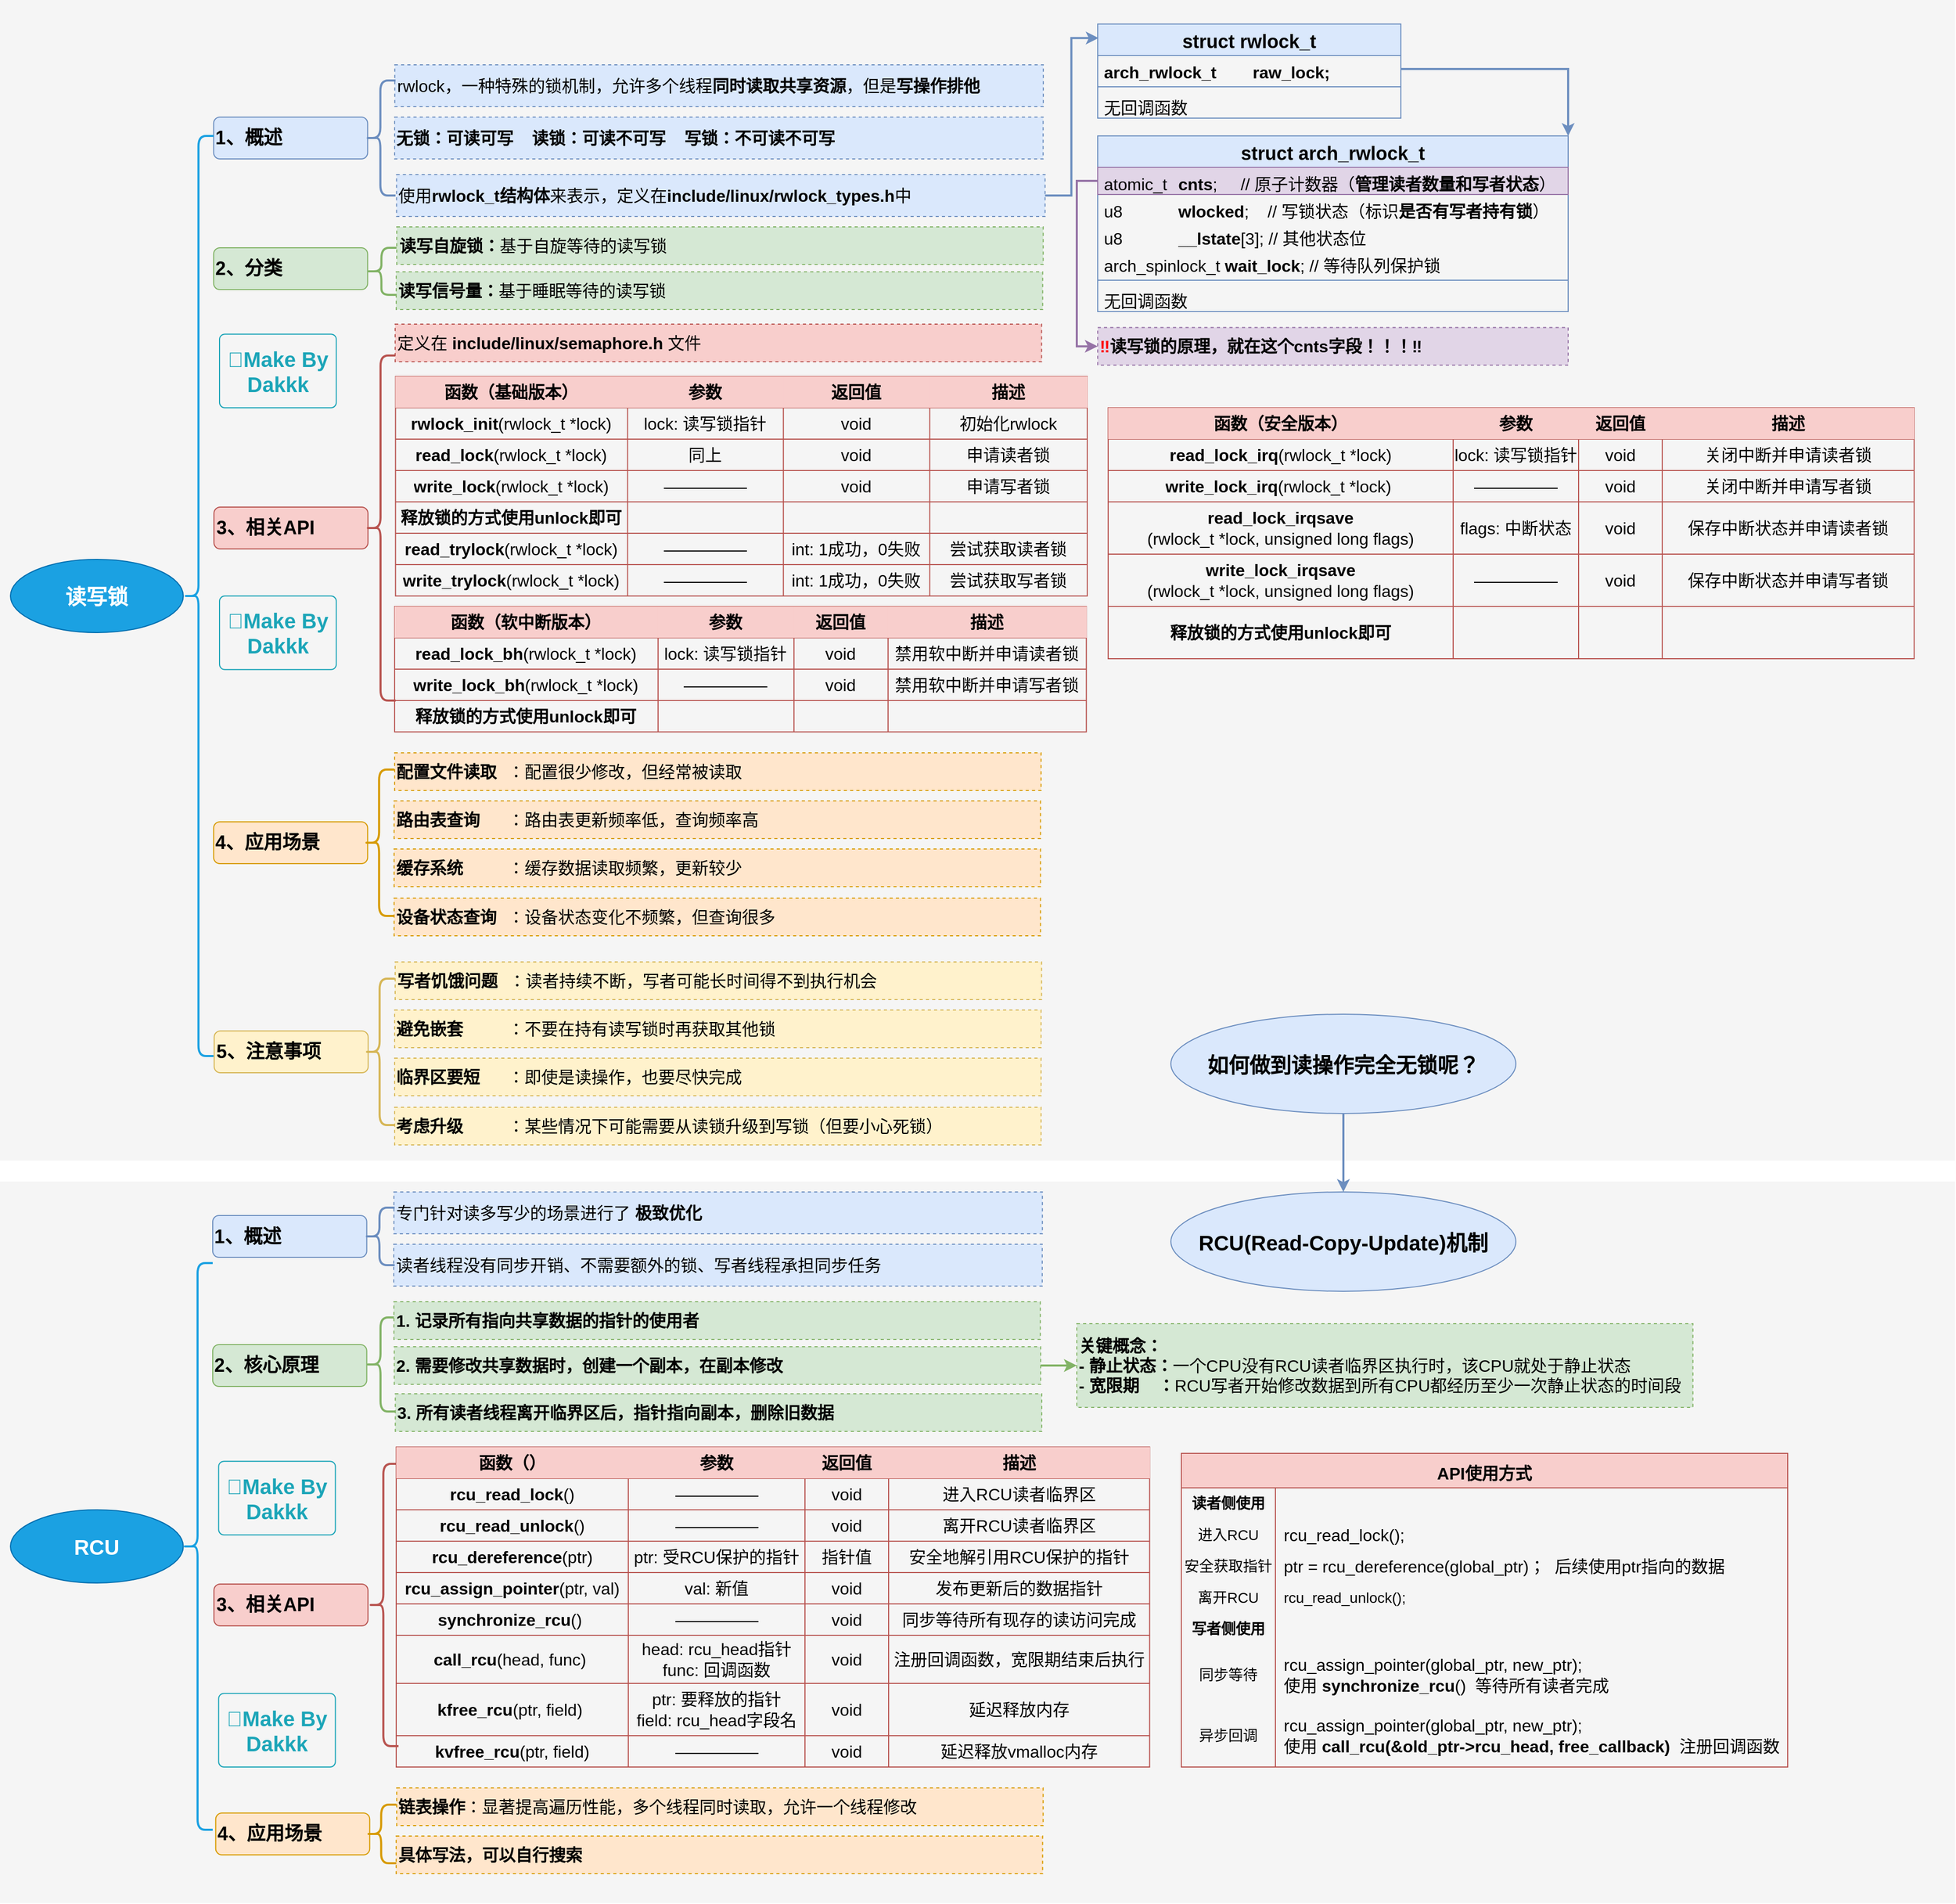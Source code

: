 <mxfile version="27.0.9">
  <diagram name="第 1 页" id="XuIcihMKF8_6WJhGNeK8">
    <mxGraphModel dx="2951" dy="1716" grid="1" gridSize="10" guides="1" tooltips="1" connect="1" arrows="1" fold="1" page="1" pageScale="1" pageWidth="1169" pageHeight="1654" math="0" shadow="0">
      <root>
        <mxCell id="0" />
        <mxCell id="1" parent="0" />
        <mxCell id="kOv1pnXa1m9SvymYseGb-355" value="" style="rounded=0;whiteSpace=wrap;html=1;fillColor=#f5f5f5;fontColor=#333333;strokeColor=none;" vertex="1" parent="1">
          <mxGeometry x="20" y="1190" width="1870" height="690" as="geometry" />
        </mxCell>
        <mxCell id="kOv1pnXa1m9SvymYseGb-301" value="" style="rounded=0;whiteSpace=wrap;html=1;fillColor=#f5f5f5;fontColor=#333333;strokeColor=none;" vertex="1" parent="1">
          <mxGeometry x="20" y="60" width="1870" height="1110" as="geometry" />
        </mxCell>
        <mxCell id="kOv1pnXa1m9SvymYseGb-1" value="&lt;h2&gt;&lt;font style=&quot;font-size: 18px;&quot;&gt;1、概述&lt;/font&gt;&lt;/h2&gt;" style="rounded=1;whiteSpace=wrap;html=1;fillColor=#dae8fc;strokeColor=#6c8ebf;fontStyle=1;align=left;" vertex="1" parent="1">
          <mxGeometry x="224.34" y="172" width="147.33" height="40" as="geometry" />
        </mxCell>
        <mxCell id="kOv1pnXa1m9SvymYseGb-2" value="&lt;span style=&quot;font-size: 16px;&quot;&gt;&lt;b&gt;无锁：可读可写&amp;nbsp; &amp;nbsp; 读锁：可读不可写&amp;nbsp; &amp;nbsp; 写锁：不可读不可写&lt;/b&gt;&lt;/span&gt;" style="text;html=1;align=left;verticalAlign=middle;whiteSpace=wrap;rounded=0;fillColor=#dae8fc;strokeColor=#6c8ebf;dashed=1;fontSize=14;" vertex="1" parent="1">
          <mxGeometry x="397.47" y="172" width="620.33" height="40" as="geometry" />
        </mxCell>
        <mxCell id="kOv1pnXa1m9SvymYseGb-3" value="&lt;h1&gt;&lt;span style=&quot;font-size: 20px;&quot;&gt;读写锁&lt;/span&gt;&lt;/h1&gt;" style="ellipse;whiteSpace=wrap;html=1;fillColor=#1ba1e2;strokeColor=#006EAF;fontColor=#ffffff;fontStyle=1" vertex="1" parent="1">
          <mxGeometry x="30" y="595" width="165.34" height="70" as="geometry" />
        </mxCell>
        <mxCell id="kOv1pnXa1m9SvymYseGb-4" value="" style="shape=curlyBracket;whiteSpace=wrap;html=1;rounded=1;labelPosition=left;verticalLabelPosition=middle;align=right;verticalAlign=middle;fillColor=#f5f5f5;strokeColor=#1BA1E2;strokeWidth=2;fontColor=#333333;" vertex="1" parent="1">
          <mxGeometry x="195.34" y="190" width="29" height="880" as="geometry" />
        </mxCell>
        <mxCell id="kOv1pnXa1m9SvymYseGb-5" value="&lt;h2&gt;3、相关API&lt;/h2&gt;" style="rounded=1;whiteSpace=wrap;html=1;fillColor=#f8cecc;strokeColor=#b85450;fontStyle=1;align=left;" vertex="1" parent="1">
          <mxGeometry x="224.64" y="545" width="147.33" height="40" as="geometry" />
        </mxCell>
        <mxCell id="kOv1pnXa1m9SvymYseGb-6" value="" style="shape=curlyBracket;whiteSpace=wrap;html=1;rounded=1;labelPosition=left;verticalLabelPosition=middle;align=right;verticalAlign=middle;fillColor=#f8cecc;strokeColor=#b85450;strokeWidth=2;" vertex="1" parent="1">
          <mxGeometry x="369.49" y="400" width="29" height="330" as="geometry" />
        </mxCell>
        <mxCell id="kOv1pnXa1m9SvymYseGb-7" value="&lt;font style=&quot;font-size: 20px;&quot;&gt;🌻Make By Dakkk&lt;/font&gt;" style="html=1;shadow=0;dashed=0;shape=mxgraph.bootstrap.rrect;rSize=5;strokeColor=#1CA5B8;strokeWidth=1;fillColor=none;fontColor=#1CA5B8;whiteSpace=wrap;align=center;verticalAlign=middle;spacingLeft=0;fontStyle=1;fontSize=16;spacing=5;" vertex="1" parent="1">
          <mxGeometry x="230" y="379.61" width="111.67" height="70.39" as="geometry" />
        </mxCell>
        <mxCell id="kOv1pnXa1m9SvymYseGb-8" value="&lt;h2&gt;2、分类&lt;/h2&gt;" style="rounded=1;whiteSpace=wrap;html=1;fillColor=#d5e8d4;strokeColor=#82b366;fontStyle=1;align=left;" vertex="1" parent="1">
          <mxGeometry x="224.34" y="297" width="147.33" height="40" as="geometry" />
        </mxCell>
        <mxCell id="kOv1pnXa1m9SvymYseGb-9" value="&lt;span style=&quot;font-size: 16px;&quot;&gt;&lt;b&gt;读写自旋锁：&lt;/b&gt;基于自旋等待的读写锁&lt;/span&gt;" style="text;html=1;align=left;verticalAlign=middle;whiteSpace=wrap;rounded=0;fillColor=#d5e8d4;strokeColor=#82b366;dashed=1;fontSize=14;" vertex="1" parent="1">
          <mxGeometry x="399.51" y="277" width="618.34" height="36" as="geometry" />
        </mxCell>
        <mxCell id="kOv1pnXa1m9SvymYseGb-10" value="&lt;span style=&quot;font-size: 16px;&quot;&gt;&lt;b&gt;读写信号量：&lt;/b&gt;基于睡眠等待的读写锁&lt;/span&gt;" style="text;html=1;align=left;verticalAlign=middle;whiteSpace=wrap;rounded=0;fillColor=#d5e8d4;strokeColor=#82b366;dashed=1;fontSize=14;" vertex="1" parent="1">
          <mxGeometry x="399.0" y="320" width="618.34" height="36" as="geometry" />
        </mxCell>
        <mxCell id="kOv1pnXa1m9SvymYseGb-11" value="" style="shape=curlyBracket;whiteSpace=wrap;html=1;rounded=1;labelPosition=left;verticalLabelPosition=middle;align=right;verticalAlign=middle;fillColor=#d5e8d4;strokeColor=#82b366;strokeWidth=2;" vertex="1" parent="1">
          <mxGeometry x="370.33" y="297" width="29" height="45" as="geometry" />
        </mxCell>
        <mxCell id="kOv1pnXa1m9SvymYseGb-12" value="" style="shape=table;startSize=0;container=1;collapsible=0;childLayout=tableLayout;fillColor=none;strokeColor=#b85450;" vertex="1" parent="1">
          <mxGeometry x="398.33" y="420" width="661.67" height="210" as="geometry" />
        </mxCell>
        <mxCell id="kOv1pnXa1m9SvymYseGb-13" value="" style="shape=tableRow;horizontal=0;startSize=0;swimlaneHead=0;swimlaneBody=0;strokeColor=#b85450;top=0;left=0;bottom=0;right=0;collapsible=0;dropTarget=0;fillColor=#f8cecc;points=[[0,0.5],[1,0.5]];portConstraint=eastwest;" vertex="1" parent="kOv1pnXa1m9SvymYseGb-12">
          <mxGeometry width="661.67" height="30" as="geometry" />
        </mxCell>
        <mxCell id="kOv1pnXa1m9SvymYseGb-14" value="函数（基础版本）" style="shape=partialRectangle;html=1;whiteSpace=wrap;connectable=0;strokeColor=#b85450;overflow=hidden;fillColor=#f8cecc;top=0;left=0;bottom=0;right=0;pointerEvents=1;fontSize=16;fontStyle=1" vertex="1" parent="kOv1pnXa1m9SvymYseGb-13">
          <mxGeometry width="222" height="30" as="geometry">
            <mxRectangle width="222" height="30" as="alternateBounds" />
          </mxGeometry>
        </mxCell>
        <mxCell id="kOv1pnXa1m9SvymYseGb-15" value="参数" style="shape=partialRectangle;html=1;whiteSpace=wrap;connectable=0;strokeColor=#b85450;overflow=hidden;fillColor=#f8cecc;top=0;left=0;bottom=0;right=0;pointerEvents=1;fontSize=16;fontStyle=1" vertex="1" parent="kOv1pnXa1m9SvymYseGb-13">
          <mxGeometry x="222" width="149" height="30" as="geometry">
            <mxRectangle width="149" height="30" as="alternateBounds" />
          </mxGeometry>
        </mxCell>
        <mxCell id="kOv1pnXa1m9SvymYseGb-16" value="返回值" style="shape=partialRectangle;html=1;whiteSpace=wrap;connectable=0;strokeColor=#b85450;overflow=hidden;fillColor=#f8cecc;top=0;left=0;bottom=0;right=0;pointerEvents=1;fontSize=16;fontStyle=1" vertex="1" parent="kOv1pnXa1m9SvymYseGb-13">
          <mxGeometry x="371" width="140" height="30" as="geometry">
            <mxRectangle width="140" height="30" as="alternateBounds" />
          </mxGeometry>
        </mxCell>
        <mxCell id="kOv1pnXa1m9SvymYseGb-17" value="描述" style="shape=partialRectangle;html=1;whiteSpace=wrap;connectable=0;strokeColor=#000000;overflow=hidden;fillColor=#f8cecc;top=0;left=0;bottom=0;right=0;pointerEvents=1;fontSize=16;fontStyle=1" vertex="1" parent="kOv1pnXa1m9SvymYseGb-13">
          <mxGeometry x="511" width="151" height="30" as="geometry">
            <mxRectangle width="151" height="30" as="alternateBounds" />
          </mxGeometry>
        </mxCell>
        <mxCell id="kOv1pnXa1m9SvymYseGb-18" value="" style="shape=tableRow;horizontal=0;startSize=0;swimlaneHead=0;swimlaneBody=0;strokeColor=inherit;top=0;left=0;bottom=0;right=0;collapsible=0;dropTarget=0;fillColor=none;points=[[0,0.5],[1,0.5]];portConstraint=eastwest;" vertex="1" parent="kOv1pnXa1m9SvymYseGb-12">
          <mxGeometry y="30" width="661.67" height="30" as="geometry" />
        </mxCell>
        <mxCell id="kOv1pnXa1m9SvymYseGb-19" value="&lt;b&gt;rwlock_init&lt;/b&gt;(rwlock_t *lock)" style="shape=partialRectangle;html=1;whiteSpace=wrap;connectable=0;strokeColor=inherit;overflow=hidden;fillColor=none;top=0;left=0;bottom=0;right=0;pointerEvents=1;fontSize=16;align=center;" vertex="1" parent="kOv1pnXa1m9SvymYseGb-18">
          <mxGeometry width="222" height="30" as="geometry">
            <mxRectangle width="222" height="30" as="alternateBounds" />
          </mxGeometry>
        </mxCell>
        <mxCell id="kOv1pnXa1m9SvymYseGb-20" value="lock: 读写锁指针" style="shape=partialRectangle;html=1;whiteSpace=wrap;connectable=0;strokeColor=inherit;overflow=hidden;fillColor=none;top=0;left=0;bottom=0;right=0;pointerEvents=1;fontSize=16;" vertex="1" parent="kOv1pnXa1m9SvymYseGb-18">
          <mxGeometry x="222" width="149" height="30" as="geometry">
            <mxRectangle width="149" height="30" as="alternateBounds" />
          </mxGeometry>
        </mxCell>
        <mxCell id="kOv1pnXa1m9SvymYseGb-21" value="void" style="shape=partialRectangle;html=1;whiteSpace=wrap;connectable=0;strokeColor=inherit;overflow=hidden;fillColor=none;top=0;left=0;bottom=0;right=0;pointerEvents=1;fontSize=16;" vertex="1" parent="kOv1pnXa1m9SvymYseGb-18">
          <mxGeometry x="371" width="140" height="30" as="geometry">
            <mxRectangle width="140" height="30" as="alternateBounds" />
          </mxGeometry>
        </mxCell>
        <mxCell id="kOv1pnXa1m9SvymYseGb-22" value="初始化rwlock" style="shape=partialRectangle;html=1;whiteSpace=wrap;connectable=0;strokeColor=inherit;overflow=hidden;fillColor=none;top=0;left=0;bottom=0;right=0;pointerEvents=1;fontSize=16;" vertex="1" parent="kOv1pnXa1m9SvymYseGb-18">
          <mxGeometry x="511" width="151" height="30" as="geometry">
            <mxRectangle width="151" height="30" as="alternateBounds" />
          </mxGeometry>
        </mxCell>
        <mxCell id="kOv1pnXa1m9SvymYseGb-23" value="" style="shape=tableRow;horizontal=0;startSize=0;swimlaneHead=0;swimlaneBody=0;strokeColor=inherit;top=0;left=0;bottom=0;right=0;collapsible=0;dropTarget=0;fillColor=none;points=[[0,0.5],[1,0.5]];portConstraint=eastwest;" vertex="1" parent="kOv1pnXa1m9SvymYseGb-12">
          <mxGeometry y="60" width="661.67" height="30" as="geometry" />
        </mxCell>
        <mxCell id="kOv1pnXa1m9SvymYseGb-24" value="&lt;b&gt;read_lock&lt;/b&gt;(rwlock_t *lock)" style="shape=partialRectangle;html=1;whiteSpace=wrap;connectable=0;strokeColor=inherit;overflow=hidden;fillColor=none;top=0;left=0;bottom=0;right=0;pointerEvents=1;fontSize=16;align=center;" vertex="1" parent="kOv1pnXa1m9SvymYseGb-23">
          <mxGeometry width="222" height="30" as="geometry">
            <mxRectangle width="222" height="30" as="alternateBounds" />
          </mxGeometry>
        </mxCell>
        <mxCell id="kOv1pnXa1m9SvymYseGb-25" value="同上" style="shape=partialRectangle;html=1;whiteSpace=wrap;connectable=0;strokeColor=inherit;overflow=hidden;fillColor=none;top=0;left=0;bottom=0;right=0;pointerEvents=1;fontSize=16;" vertex="1" parent="kOv1pnXa1m9SvymYseGb-23">
          <mxGeometry x="222" width="149" height="30" as="geometry">
            <mxRectangle width="149" height="30" as="alternateBounds" />
          </mxGeometry>
        </mxCell>
        <mxCell id="kOv1pnXa1m9SvymYseGb-26" value="void" style="shape=partialRectangle;html=1;whiteSpace=wrap;connectable=0;strokeColor=inherit;overflow=hidden;fillColor=none;top=0;left=0;bottom=0;right=0;pointerEvents=1;fontSize=16;" vertex="1" parent="kOv1pnXa1m9SvymYseGb-23">
          <mxGeometry x="371" width="140" height="30" as="geometry">
            <mxRectangle width="140" height="30" as="alternateBounds" />
          </mxGeometry>
        </mxCell>
        <mxCell id="kOv1pnXa1m9SvymYseGb-27" value="申请读者锁" style="shape=partialRectangle;html=1;whiteSpace=wrap;connectable=0;strokeColor=inherit;overflow=hidden;fillColor=none;top=0;left=0;bottom=0;right=0;pointerEvents=1;fontSize=16;" vertex="1" parent="kOv1pnXa1m9SvymYseGb-23">
          <mxGeometry x="511" width="151" height="30" as="geometry">
            <mxRectangle width="151" height="30" as="alternateBounds" />
          </mxGeometry>
        </mxCell>
        <mxCell id="kOv1pnXa1m9SvymYseGb-33" value="" style="shape=tableRow;horizontal=0;startSize=0;swimlaneHead=0;swimlaneBody=0;strokeColor=inherit;top=0;left=0;bottom=0;right=0;collapsible=0;dropTarget=0;fillColor=none;points=[[0,0.5],[1,0.5]];portConstraint=eastwest;" vertex="1" parent="kOv1pnXa1m9SvymYseGb-12">
          <mxGeometry y="90" width="661.67" height="30" as="geometry" />
        </mxCell>
        <mxCell id="kOv1pnXa1m9SvymYseGb-34" value="&lt;b&gt;write_lock&lt;/b&gt;(rwlock_t *lock)" style="shape=partialRectangle;html=1;whiteSpace=wrap;connectable=0;strokeColor=inherit;overflow=hidden;fillColor=none;top=0;left=0;bottom=0;right=0;pointerEvents=1;fontSize=16;align=center;" vertex="1" parent="kOv1pnXa1m9SvymYseGb-33">
          <mxGeometry width="222" height="30" as="geometry">
            <mxRectangle width="222" height="30" as="alternateBounds" />
          </mxGeometry>
        </mxCell>
        <mxCell id="kOv1pnXa1m9SvymYseGb-35" value="—————" style="shape=partialRectangle;html=1;whiteSpace=wrap;connectable=0;strokeColor=inherit;overflow=hidden;fillColor=none;top=0;left=0;bottom=0;right=0;pointerEvents=1;fontSize=16;" vertex="1" parent="kOv1pnXa1m9SvymYseGb-33">
          <mxGeometry x="222" width="149" height="30" as="geometry">
            <mxRectangle width="149" height="30" as="alternateBounds" />
          </mxGeometry>
        </mxCell>
        <mxCell id="kOv1pnXa1m9SvymYseGb-36" value="void" style="shape=partialRectangle;html=1;whiteSpace=wrap;connectable=0;strokeColor=inherit;overflow=hidden;fillColor=none;top=0;left=0;bottom=0;right=0;pointerEvents=1;fontSize=16;" vertex="1" parent="kOv1pnXa1m9SvymYseGb-33">
          <mxGeometry x="371" width="140" height="30" as="geometry">
            <mxRectangle width="140" height="30" as="alternateBounds" />
          </mxGeometry>
        </mxCell>
        <mxCell id="kOv1pnXa1m9SvymYseGb-37" value="申请写者锁" style="shape=partialRectangle;html=1;whiteSpace=wrap;connectable=0;strokeColor=inherit;overflow=hidden;fillColor=none;top=0;left=0;bottom=0;right=0;pointerEvents=1;fontSize=16;" vertex="1" parent="kOv1pnXa1m9SvymYseGb-33">
          <mxGeometry x="511" width="151" height="30" as="geometry">
            <mxRectangle width="151" height="30" as="alternateBounds" />
          </mxGeometry>
        </mxCell>
        <mxCell id="kOv1pnXa1m9SvymYseGb-38" value="" style="shape=tableRow;horizontal=0;startSize=0;swimlaneHead=0;swimlaneBody=0;strokeColor=inherit;top=0;left=0;bottom=0;right=0;collapsible=0;dropTarget=0;fillColor=none;points=[[0,0.5],[1,0.5]];portConstraint=eastwest;" vertex="1" parent="kOv1pnXa1m9SvymYseGb-12">
          <mxGeometry y="120" width="661.67" height="30" as="geometry" />
        </mxCell>
        <mxCell id="kOv1pnXa1m9SvymYseGb-39" value="&lt;b&gt;释放锁的方式使用unlock即可&lt;/b&gt;" style="shape=partialRectangle;html=1;whiteSpace=wrap;connectable=0;strokeColor=inherit;overflow=hidden;fillColor=none;top=0;left=0;bottom=0;right=0;pointerEvents=1;fontSize=16;align=center;" vertex="1" parent="kOv1pnXa1m9SvymYseGb-38">
          <mxGeometry width="222" height="30" as="geometry">
            <mxRectangle width="222" height="30" as="alternateBounds" />
          </mxGeometry>
        </mxCell>
        <mxCell id="kOv1pnXa1m9SvymYseGb-40" value="" style="shape=partialRectangle;html=1;whiteSpace=wrap;connectable=0;strokeColor=inherit;overflow=hidden;fillColor=none;top=0;left=0;bottom=0;right=0;pointerEvents=1;fontSize=16;" vertex="1" parent="kOv1pnXa1m9SvymYseGb-38">
          <mxGeometry x="222" width="149" height="30" as="geometry">
            <mxRectangle width="149" height="30" as="alternateBounds" />
          </mxGeometry>
        </mxCell>
        <mxCell id="kOv1pnXa1m9SvymYseGb-41" value="" style="shape=partialRectangle;html=1;whiteSpace=wrap;connectable=0;strokeColor=inherit;overflow=hidden;fillColor=none;top=0;left=0;bottom=0;right=0;pointerEvents=1;fontSize=16;" vertex="1" parent="kOv1pnXa1m9SvymYseGb-38">
          <mxGeometry x="371" width="140" height="30" as="geometry">
            <mxRectangle width="140" height="30" as="alternateBounds" />
          </mxGeometry>
        </mxCell>
        <mxCell id="kOv1pnXa1m9SvymYseGb-42" value="" style="shape=partialRectangle;html=1;whiteSpace=wrap;connectable=0;strokeColor=inherit;overflow=hidden;fillColor=none;top=0;left=0;bottom=0;right=0;pointerEvents=1;fontSize=16;" vertex="1" parent="kOv1pnXa1m9SvymYseGb-38">
          <mxGeometry x="511" width="151" height="30" as="geometry">
            <mxRectangle width="151" height="30" as="alternateBounds" />
          </mxGeometry>
        </mxCell>
        <mxCell id="kOv1pnXa1m9SvymYseGb-105" value="" style="shape=tableRow;horizontal=0;startSize=0;swimlaneHead=0;swimlaneBody=0;strokeColor=inherit;top=0;left=0;bottom=0;right=0;collapsible=0;dropTarget=0;fillColor=none;points=[[0,0.5],[1,0.5]];portConstraint=eastwest;" vertex="1" parent="kOv1pnXa1m9SvymYseGb-12">
          <mxGeometry y="150" width="661.67" height="30" as="geometry" />
        </mxCell>
        <mxCell id="kOv1pnXa1m9SvymYseGb-106" value="&lt;b&gt;read_trylock&lt;/b&gt;(rwlock_t *lock)" style="shape=partialRectangle;html=1;whiteSpace=wrap;connectable=0;strokeColor=inherit;overflow=hidden;fillColor=none;top=0;left=0;bottom=0;right=0;pointerEvents=1;fontSize=16;align=center;" vertex="1" parent="kOv1pnXa1m9SvymYseGb-105">
          <mxGeometry width="222" height="30" as="geometry">
            <mxRectangle width="222" height="30" as="alternateBounds" />
          </mxGeometry>
        </mxCell>
        <mxCell id="kOv1pnXa1m9SvymYseGb-107" value="—————" style="shape=partialRectangle;html=1;whiteSpace=wrap;connectable=0;strokeColor=inherit;overflow=hidden;fillColor=none;top=0;left=0;bottom=0;right=0;pointerEvents=1;fontSize=16;" vertex="1" parent="kOv1pnXa1m9SvymYseGb-105">
          <mxGeometry x="222" width="149" height="30" as="geometry">
            <mxRectangle width="149" height="30" as="alternateBounds" />
          </mxGeometry>
        </mxCell>
        <mxCell id="kOv1pnXa1m9SvymYseGb-108" value="int: 1成功，0失败" style="shape=partialRectangle;html=1;whiteSpace=wrap;connectable=0;strokeColor=inherit;overflow=hidden;fillColor=none;top=0;left=0;bottom=0;right=0;pointerEvents=1;fontSize=16;" vertex="1" parent="kOv1pnXa1m9SvymYseGb-105">
          <mxGeometry x="371" width="140" height="30" as="geometry">
            <mxRectangle width="140" height="30" as="alternateBounds" />
          </mxGeometry>
        </mxCell>
        <mxCell id="kOv1pnXa1m9SvymYseGb-109" value="尝试获取读者锁" style="shape=partialRectangle;html=1;whiteSpace=wrap;connectable=0;strokeColor=inherit;overflow=hidden;fillColor=none;top=0;left=0;bottom=0;right=0;pointerEvents=1;fontSize=16;" vertex="1" parent="kOv1pnXa1m9SvymYseGb-105">
          <mxGeometry x="511" width="151" height="30" as="geometry">
            <mxRectangle width="151" height="30" as="alternateBounds" />
          </mxGeometry>
        </mxCell>
        <mxCell id="kOv1pnXa1m9SvymYseGb-110" value="" style="shape=tableRow;horizontal=0;startSize=0;swimlaneHead=0;swimlaneBody=0;strokeColor=inherit;top=0;left=0;bottom=0;right=0;collapsible=0;dropTarget=0;fillColor=none;points=[[0,0.5],[1,0.5]];portConstraint=eastwest;" vertex="1" parent="kOv1pnXa1m9SvymYseGb-12">
          <mxGeometry y="180" width="661.67" height="30" as="geometry" />
        </mxCell>
        <mxCell id="kOv1pnXa1m9SvymYseGb-111" value="&lt;b&gt;write_trylock&lt;/b&gt;(rwlock_t *lock)" style="shape=partialRectangle;html=1;whiteSpace=wrap;connectable=0;strokeColor=inherit;overflow=hidden;fillColor=none;top=0;left=0;bottom=0;right=0;pointerEvents=1;fontSize=16;align=center;" vertex="1" parent="kOv1pnXa1m9SvymYseGb-110">
          <mxGeometry width="222" height="30" as="geometry">
            <mxRectangle width="222" height="30" as="alternateBounds" />
          </mxGeometry>
        </mxCell>
        <mxCell id="kOv1pnXa1m9SvymYseGb-112" value="—————" style="shape=partialRectangle;html=1;whiteSpace=wrap;connectable=0;strokeColor=inherit;overflow=hidden;fillColor=none;top=0;left=0;bottom=0;right=0;pointerEvents=1;fontSize=16;" vertex="1" parent="kOv1pnXa1m9SvymYseGb-110">
          <mxGeometry x="222" width="149" height="30" as="geometry">
            <mxRectangle width="149" height="30" as="alternateBounds" />
          </mxGeometry>
        </mxCell>
        <mxCell id="kOv1pnXa1m9SvymYseGb-113" value="int: 1成功，0失败" style="shape=partialRectangle;html=1;whiteSpace=wrap;connectable=0;strokeColor=inherit;overflow=hidden;fillColor=none;top=0;left=0;bottom=0;right=0;pointerEvents=1;fontSize=16;" vertex="1" parent="kOv1pnXa1m9SvymYseGb-110">
          <mxGeometry x="371" width="140" height="30" as="geometry">
            <mxRectangle width="140" height="30" as="alternateBounds" />
          </mxGeometry>
        </mxCell>
        <mxCell id="kOv1pnXa1m9SvymYseGb-114" value="尝试获取写者锁" style="shape=partialRectangle;html=1;whiteSpace=wrap;connectable=0;strokeColor=inherit;overflow=hidden;fillColor=none;top=0;left=0;bottom=0;right=0;pointerEvents=1;fontSize=16;" vertex="1" parent="kOv1pnXa1m9SvymYseGb-110">
          <mxGeometry x="511" width="151" height="30" as="geometry">
            <mxRectangle width="151" height="30" as="alternateBounds" />
          </mxGeometry>
        </mxCell>
        <mxCell id="kOv1pnXa1m9SvymYseGb-43" value="&lt;span style=&quot;font-size: 16px;&quot;&gt;定义在&amp;nbsp;&lt;b&gt;include/linux/semaphore.h&lt;/b&gt;&lt;/span&gt;&lt;b style=&quot;font-size: 16px;&quot;&gt;&amp;nbsp;&lt;/b&gt;&lt;span style=&quot;font-size: 16px;&quot;&gt;文件&lt;/span&gt;" style="text;html=1;align=left;verticalAlign=middle;whiteSpace=wrap;rounded=0;fillColor=#f8cecc;strokeColor=#b85450;dashed=1;fontSize=14;" vertex="1" parent="1">
          <mxGeometry x="397.98" y="370" width="618.34" height="36" as="geometry" />
        </mxCell>
        <mxCell id="kOv1pnXa1m9SvymYseGb-44" value="&lt;font style=&quot;font-size: 20px;&quot;&gt;🌻Make By Dakkk&lt;/font&gt;" style="html=1;shadow=0;dashed=0;shape=mxgraph.bootstrap.rrect;rSize=5;strokeColor=#1CA5B8;strokeWidth=1;fillColor=none;fontColor=#1CA5B8;whiteSpace=wrap;align=center;verticalAlign=middle;spacingLeft=0;fontStyle=1;fontSize=16;spacing=5;" vertex="1" parent="1">
          <mxGeometry x="230.0" y="630.0" width="111.67" height="70.39" as="geometry" />
        </mxCell>
        <mxCell id="kOv1pnXa1m9SvymYseGb-48" value="&lt;span style=&quot;font-size: 16px;&quot;&gt;rwlock，一种特殊的锁机制，允许多个线程&lt;b&gt;同时读取共享资源&lt;/b&gt;，但是&lt;b&gt;写操作排他&lt;/b&gt;&lt;/span&gt;" style="text;html=1;align=left;verticalAlign=middle;whiteSpace=wrap;rounded=0;fillColor=#dae8fc;strokeColor=#6c8ebf;dashed=1;fontSize=14;" vertex="1" parent="1">
          <mxGeometry x="397.63" y="122" width="620.33" height="40" as="geometry" />
        </mxCell>
        <mxCell id="kOv1pnXa1m9SvymYseGb-49" value="" style="shape=curlyBracket;whiteSpace=wrap;html=1;rounded=1;labelPosition=left;verticalLabelPosition=middle;align=right;verticalAlign=middle;fillColor=#dae8fc;strokeColor=#6c8ebf;strokeWidth=2;" vertex="1" parent="1">
          <mxGeometry x="369.33" y="137" width="29" height="110" as="geometry" />
        </mxCell>
        <mxCell id="kOv1pnXa1m9SvymYseGb-50" value="&lt;span style=&quot;font-size: 16px;&quot;&gt;使用&lt;b&gt;rwlock_t&lt;/b&gt;&lt;/span&gt;&lt;b style=&quot;font-size: 16px;&quot;&gt;结构体&lt;/b&gt;&lt;span style=&quot;font-size: 16px;&quot;&gt;来表示，定义在&lt;b&gt;include/linux/rwlock_types.h&lt;/b&gt;中&lt;/span&gt;" style="text;html=1;align=left;verticalAlign=middle;whiteSpace=wrap;rounded=0;fillColor=#dae8fc;strokeColor=#6c8ebf;dashed=1;fontSize=14;" vertex="1" parent="1">
          <mxGeometry x="399.33" y="227" width="620.33" height="40" as="geometry" />
        </mxCell>
        <mxCell id="kOv1pnXa1m9SvymYseGb-51" value="&lt;span style=&quot;font-size: 18px;&quot;&gt;struct&amp;nbsp;rwlock_t&lt;/span&gt;" style="swimlane;fontStyle=1;align=center;verticalAlign=top;childLayout=stackLayout;horizontal=1;startSize=30;horizontalStack=0;resizeParent=1;resizeParentMax=0;resizeLast=0;collapsible=1;marginBottom=0;whiteSpace=wrap;html=1;fillColor=#dae8fc;strokeColor=#6c8ebf;" vertex="1" parent="1">
          <mxGeometry x="1070" y="83" width="290" height="90" as="geometry" />
        </mxCell>
        <mxCell id="kOv1pnXa1m9SvymYseGb-52" value="&lt;span style=&quot;font-size: 16px;&quot;&gt;&lt;b&gt;arch_rwlock_t &lt;span style=&quot;white-space: pre;&quot;&gt;&#x9;&lt;/span&gt;raw_lock;&lt;/b&gt;&lt;/span&gt;" style="text;strokeColor=none;fillColor=none;align=left;verticalAlign=top;spacingLeft=4;spacingRight=4;overflow=hidden;rotatable=0;points=[[0,0.5],[1,0.5]];portConstraint=eastwest;whiteSpace=wrap;html=1;" vertex="1" parent="kOv1pnXa1m9SvymYseGb-51">
          <mxGeometry y="30" width="290" height="26" as="geometry" />
        </mxCell>
        <mxCell id="kOv1pnXa1m9SvymYseGb-55" value="" style="line;strokeWidth=1;fillColor=none;align=left;verticalAlign=middle;spacingTop=-1;spacingLeft=3;spacingRight=3;rotatable=0;labelPosition=right;points=[];portConstraint=eastwest;strokeColor=inherit;" vertex="1" parent="kOv1pnXa1m9SvymYseGb-51">
          <mxGeometry y="56" width="290" height="8" as="geometry" />
        </mxCell>
        <mxCell id="kOv1pnXa1m9SvymYseGb-56" value="&lt;span style=&quot;font-size: 16px;&quot;&gt;无回调函数&lt;/span&gt;" style="text;strokeColor=none;fillColor=none;align=left;verticalAlign=top;spacingLeft=4;spacingRight=4;overflow=hidden;rotatable=0;points=[[0,0.5],[1,0.5]];portConstraint=eastwest;whiteSpace=wrap;html=1;" vertex="1" parent="kOv1pnXa1m9SvymYseGb-51">
          <mxGeometry y="64" width="290" height="26" as="geometry" />
        </mxCell>
        <mxCell id="kOv1pnXa1m9SvymYseGb-57" style="edgeStyle=orthogonalEdgeStyle;rounded=0;orthogonalLoop=1;jettySize=auto;html=1;entryX=0.003;entryY=0.149;entryDx=0;entryDy=0;entryPerimeter=0;fillColor=#dae8fc;strokeColor=#6c8ebf;strokeWidth=2;" edge="1" parent="1" source="kOv1pnXa1m9SvymYseGb-50" target="kOv1pnXa1m9SvymYseGb-51">
          <mxGeometry relative="1" as="geometry" />
        </mxCell>
        <mxCell id="kOv1pnXa1m9SvymYseGb-58" value="&lt;h2&gt;4、应用场景&lt;br&gt;&lt;/h2&gt;" style="rounded=1;whiteSpace=wrap;html=1;fillColor=#ffe6cc;strokeColor=#d79b00;fontStyle=1;align=left;" vertex="1" parent="1">
          <mxGeometry x="224.34" y="846" width="147.33" height="40" as="geometry" />
        </mxCell>
        <mxCell id="kOv1pnXa1m9SvymYseGb-59" value="&lt;span style=&quot;font-size: 16px;&quot;&gt;&lt;b&gt;配置文件读取&lt;span style=&quot;white-space: pre;&quot;&gt;&#x9;&lt;/span&gt;&lt;/b&gt;：配置很少修改，但经常被读取&lt;/span&gt;" style="text;html=1;align=left;verticalAlign=middle;whiteSpace=wrap;rounded=0;fillColor=#ffe6cc;strokeColor=#d79b00;dashed=1;fontSize=14;" vertex="1" parent="1">
          <mxGeometry x="397.47" y="780" width="618.34" height="36" as="geometry" />
        </mxCell>
        <mxCell id="kOv1pnXa1m9SvymYseGb-60" value="&lt;span style=&quot;font-size: 16px;&quot;&gt;&lt;b&gt;路由表查询&lt;span style=&quot;white-space: pre;&quot;&gt;&#x9;&lt;/span&gt;&lt;/b&gt;：路由表更新频率低，查询频率高&lt;/span&gt;" style="text;html=1;align=left;verticalAlign=middle;whiteSpace=wrap;rounded=0;fillColor=#ffe6cc;strokeColor=#d79b00;dashed=1;fontSize=14;" vertex="1" parent="1">
          <mxGeometry x="396.96" y="826" width="618.34" height="36" as="geometry" />
        </mxCell>
        <mxCell id="kOv1pnXa1m9SvymYseGb-61" value="&lt;span style=&quot;font-size: 16px;&quot;&gt;&lt;b&gt;缓存系统&lt;span style=&quot;white-space: pre;&quot;&gt;&#x9;&lt;/span&gt;&lt;span style=&quot;white-space: pre;&quot;&gt;&#x9;&lt;/span&gt;&lt;/b&gt;：缓存数据读取频繁，更新较少&lt;/span&gt;" style="text;html=1;align=left;verticalAlign=middle;whiteSpace=wrap;rounded=0;fillColor=#ffe6cc;strokeColor=#d79b00;dashed=1;fontSize=14;" vertex="1" parent="1">
          <mxGeometry x="396.96" y="872" width="618.34" height="36" as="geometry" />
        </mxCell>
        <mxCell id="kOv1pnXa1m9SvymYseGb-62" value="&lt;span style=&quot;font-size: 16px;&quot;&gt;&lt;b&gt;设备状态查询&lt;span style=&quot;white-space: pre;&quot;&gt;&#x9;&lt;/span&gt;&lt;/b&gt;：设备状态变化不频繁，但查询很多&lt;/span&gt;" style="text;html=1;align=left;verticalAlign=middle;whiteSpace=wrap;rounded=0;fillColor=#ffe6cc;strokeColor=#d79b00;dashed=1;fontSize=14;" vertex="1" parent="1">
          <mxGeometry x="396.96" y="919" width="618.34" height="36" as="geometry" />
        </mxCell>
        <mxCell id="kOv1pnXa1m9SvymYseGb-63" value="" style="shape=curlyBracket;whiteSpace=wrap;html=1;rounded=1;labelPosition=left;verticalLabelPosition=middle;align=right;verticalAlign=middle;fillColor=#ffe6cc;strokeColor=#d79b00;strokeWidth=2;" vertex="1" parent="1">
          <mxGeometry x="368.12" y="796" width="29" height="140" as="geometry" />
        </mxCell>
        <mxCell id="kOv1pnXa1m9SvymYseGb-64" value="&lt;span style=&quot;font-size: 18px;&quot;&gt;struct arch_rwlock_t&lt;/span&gt;" style="swimlane;fontStyle=1;align=center;verticalAlign=top;childLayout=stackLayout;horizontal=1;startSize=30;horizontalStack=0;resizeParent=1;resizeParentMax=0;resizeLast=0;collapsible=1;marginBottom=0;whiteSpace=wrap;html=1;fillColor=#dae8fc;strokeColor=#6c8ebf;" vertex="1" parent="1">
          <mxGeometry x="1070" y="190" width="450" height="168" as="geometry" />
        </mxCell>
        <mxCell id="kOv1pnXa1m9SvymYseGb-65" value="&lt;span style=&quot;font-size: 16px;&quot;&gt;atomic_t &lt;span style=&quot;white-space: pre;&quot;&gt;&#x9;&lt;/span&gt;&lt;b&gt;cnts&lt;/b&gt;;&amp;nbsp; &amp;nbsp; &amp;nbsp;// 原子计数器（&lt;b&gt;管理读者数量和写者状态&lt;/b&gt;）&lt;/span&gt;" style="text;strokeColor=#9673a6;fillColor=#e1d5e7;align=left;verticalAlign=top;spacingLeft=4;spacingRight=4;overflow=hidden;rotatable=0;points=[[0,0.5],[1,0.5]];portConstraint=eastwest;whiteSpace=wrap;html=1;" vertex="1" parent="kOv1pnXa1m9SvymYseGb-64">
          <mxGeometry y="30" width="450" height="26" as="geometry" />
        </mxCell>
        <mxCell id="kOv1pnXa1m9SvymYseGb-70" value="&lt;span style=&quot;font-size: 16px;&quot;&gt;u8 &lt;span style=&quot;white-space: pre;&quot;&gt;&#x9;&lt;/span&gt;&lt;span style=&quot;white-space: pre;&quot;&gt;&#x9;&lt;/span&gt;&lt;b&gt;wlocked&lt;/b&gt;;&amp;nbsp; &amp;nbsp; // 写锁状态（标识&lt;b&gt;是否有写者持有锁&lt;/b&gt;）&lt;/span&gt;" style="text;strokeColor=none;fillColor=none;align=left;verticalAlign=top;spacingLeft=4;spacingRight=4;overflow=hidden;rotatable=0;points=[[0,0.5],[1,0.5]];portConstraint=eastwest;whiteSpace=wrap;html=1;" vertex="1" parent="kOv1pnXa1m9SvymYseGb-64">
          <mxGeometry y="56" width="450" height="26" as="geometry" />
        </mxCell>
        <mxCell id="kOv1pnXa1m9SvymYseGb-69" value="&lt;span style=&quot;font-size: 16px;&quot;&gt;u8 &lt;span style=&quot;white-space: pre;&quot;&gt;&#x9;&lt;/span&gt;&lt;span style=&quot;white-space: pre;&quot;&gt;&#x9;&lt;/span&gt;&lt;b&gt;__lstate&lt;/b&gt;[3]; // 其他状态位&lt;/span&gt;" style="text;strokeColor=none;fillColor=none;align=left;verticalAlign=top;spacingLeft=4;spacingRight=4;overflow=hidden;rotatable=0;points=[[0,0.5],[1,0.5]];portConstraint=eastwest;whiteSpace=wrap;html=1;" vertex="1" parent="kOv1pnXa1m9SvymYseGb-64">
          <mxGeometry y="82" width="450" height="26" as="geometry" />
        </mxCell>
        <mxCell id="kOv1pnXa1m9SvymYseGb-68" value="&lt;span style=&quot;font-size: 16px;&quot;&gt;arch_spinlock_t &lt;b&gt;wait_lock&lt;/b&gt;; // 等待队列保护锁&lt;/span&gt;" style="text;strokeColor=none;fillColor=none;align=left;verticalAlign=top;spacingLeft=4;spacingRight=4;overflow=hidden;rotatable=0;points=[[0,0.5],[1,0.5]];portConstraint=eastwest;whiteSpace=wrap;html=1;" vertex="1" parent="kOv1pnXa1m9SvymYseGb-64">
          <mxGeometry y="108" width="450" height="26" as="geometry" />
        </mxCell>
        <mxCell id="kOv1pnXa1m9SvymYseGb-66" value="" style="line;strokeWidth=1;fillColor=none;align=left;verticalAlign=middle;spacingTop=-1;spacingLeft=3;spacingRight=3;rotatable=0;labelPosition=right;points=[];portConstraint=eastwest;strokeColor=inherit;" vertex="1" parent="kOv1pnXa1m9SvymYseGb-64">
          <mxGeometry y="134" width="450" height="8" as="geometry" />
        </mxCell>
        <mxCell id="kOv1pnXa1m9SvymYseGb-67" value="&lt;span style=&quot;font-size: 16px;&quot;&gt;无回调函数&lt;/span&gt;" style="text;strokeColor=none;fillColor=none;align=left;verticalAlign=top;spacingLeft=4;spacingRight=4;overflow=hidden;rotatable=0;points=[[0,0.5],[1,0.5]];portConstraint=eastwest;whiteSpace=wrap;html=1;" vertex="1" parent="kOv1pnXa1m9SvymYseGb-64">
          <mxGeometry y="142" width="450" height="26" as="geometry" />
        </mxCell>
        <mxCell id="kOv1pnXa1m9SvymYseGb-71" style="edgeStyle=orthogonalEdgeStyle;rounded=0;orthogonalLoop=1;jettySize=auto;html=1;entryX=1;entryY=0;entryDx=0;entryDy=0;fillColor=#dae8fc;strokeColor=#6c8ebf;strokeWidth=2;" edge="1" parent="1" source="kOv1pnXa1m9SvymYseGb-52" target="kOv1pnXa1m9SvymYseGb-64">
          <mxGeometry relative="1" as="geometry" />
        </mxCell>
        <mxCell id="kOv1pnXa1m9SvymYseGb-72" value="&lt;font color=&quot;#ff0000&quot;&gt;&lt;span style=&quot;font-size: 16px;&quot;&gt;&lt;b&gt;‼️&lt;/b&gt;&lt;/span&gt;&lt;/font&gt;&lt;b style=&quot;font-size: 16px;&quot;&gt;读写锁的原理，就在这个cnts字段！！！&lt;/b&gt;&lt;span style=&quot;font-size: 16px;&quot;&gt;&lt;b&gt;‼️&lt;/b&gt;&lt;/span&gt;" style="text;html=1;align=left;verticalAlign=middle;whiteSpace=wrap;rounded=0;fillColor=#e1d5e7;strokeColor=#9673a6;dashed=1;fontSize=14;" vertex="1" parent="1">
          <mxGeometry x="1070" y="373.19" width="450" height="36" as="geometry" />
        </mxCell>
        <mxCell id="kOv1pnXa1m9SvymYseGb-73" style="edgeStyle=orthogonalEdgeStyle;rounded=0;orthogonalLoop=1;jettySize=auto;html=1;entryX=0;entryY=0.5;entryDx=0;entryDy=0;fillColor=#e1d5e7;strokeColor=#9673a6;strokeWidth=2;" edge="1" parent="1" source="kOv1pnXa1m9SvymYseGb-65" target="kOv1pnXa1m9SvymYseGb-72">
          <mxGeometry relative="1" as="geometry" />
        </mxCell>
        <mxCell id="kOv1pnXa1m9SvymYseGb-115" value="" style="shape=table;startSize=0;container=1;collapsible=0;childLayout=tableLayout;fillColor=none;strokeColor=#b85450;" vertex="1" parent="1">
          <mxGeometry x="1080" y="450" width="770.94" height="240" as="geometry" />
        </mxCell>
        <mxCell id="kOv1pnXa1m9SvymYseGb-116" value="" style="shape=tableRow;horizontal=0;startSize=0;swimlaneHead=0;swimlaneBody=0;strokeColor=#b85450;top=0;left=0;bottom=0;right=0;collapsible=0;dropTarget=0;fillColor=#f8cecc;points=[[0,0.5],[1,0.5]];portConstraint=eastwest;" vertex="1" parent="kOv1pnXa1m9SvymYseGb-115">
          <mxGeometry width="770.94" height="30" as="geometry" />
        </mxCell>
        <mxCell id="kOv1pnXa1m9SvymYseGb-117" value="函数（安全版本）" style="shape=partialRectangle;html=1;whiteSpace=wrap;connectable=0;strokeColor=#b85450;overflow=hidden;fillColor=#f8cecc;top=0;left=0;bottom=0;right=0;pointerEvents=1;fontSize=16;fontStyle=1" vertex="1" parent="kOv1pnXa1m9SvymYseGb-116">
          <mxGeometry width="330" height="30" as="geometry">
            <mxRectangle width="330" height="30" as="alternateBounds" />
          </mxGeometry>
        </mxCell>
        <mxCell id="kOv1pnXa1m9SvymYseGb-118" value="参数" style="shape=partialRectangle;html=1;whiteSpace=wrap;connectable=0;strokeColor=#b85450;overflow=hidden;fillColor=#f8cecc;top=0;left=0;bottom=0;right=0;pointerEvents=1;fontSize=16;fontStyle=1" vertex="1" parent="kOv1pnXa1m9SvymYseGb-116">
          <mxGeometry x="330" width="120" height="30" as="geometry">
            <mxRectangle width="120" height="30" as="alternateBounds" />
          </mxGeometry>
        </mxCell>
        <mxCell id="kOv1pnXa1m9SvymYseGb-119" value="返回值" style="shape=partialRectangle;html=1;whiteSpace=wrap;connectable=0;strokeColor=#b85450;overflow=hidden;fillColor=#f8cecc;top=0;left=0;bottom=0;right=0;pointerEvents=1;fontSize=16;fontStyle=1" vertex="1" parent="kOv1pnXa1m9SvymYseGb-116">
          <mxGeometry x="450" width="80" height="30" as="geometry">
            <mxRectangle width="80" height="30" as="alternateBounds" />
          </mxGeometry>
        </mxCell>
        <mxCell id="kOv1pnXa1m9SvymYseGb-120" value="描述" style="shape=partialRectangle;html=1;whiteSpace=wrap;connectable=0;strokeColor=#000000;overflow=hidden;fillColor=#f8cecc;top=0;left=0;bottom=0;right=0;pointerEvents=1;fontSize=16;fontStyle=1" vertex="1" parent="kOv1pnXa1m9SvymYseGb-116">
          <mxGeometry x="530" width="241" height="30" as="geometry">
            <mxRectangle width="241" height="30" as="alternateBounds" />
          </mxGeometry>
        </mxCell>
        <mxCell id="kOv1pnXa1m9SvymYseGb-121" value="" style="shape=tableRow;horizontal=0;startSize=0;swimlaneHead=0;swimlaneBody=0;strokeColor=inherit;top=0;left=0;bottom=0;right=0;collapsible=0;dropTarget=0;fillColor=none;points=[[0,0.5],[1,0.5]];portConstraint=eastwest;" vertex="1" parent="kOv1pnXa1m9SvymYseGb-115">
          <mxGeometry y="30" width="770.94" height="30" as="geometry" />
        </mxCell>
        <mxCell id="kOv1pnXa1m9SvymYseGb-122" value="&lt;b&gt;read_lock_irq&lt;/b&gt;(rwlock_t *lock)" style="shape=partialRectangle;html=1;whiteSpace=wrap;connectable=0;strokeColor=inherit;overflow=hidden;fillColor=none;top=0;left=0;bottom=0;right=0;pointerEvents=1;fontSize=16;align=center;" vertex="1" parent="kOv1pnXa1m9SvymYseGb-121">
          <mxGeometry width="330" height="30" as="geometry">
            <mxRectangle width="330" height="30" as="alternateBounds" />
          </mxGeometry>
        </mxCell>
        <mxCell id="kOv1pnXa1m9SvymYseGb-123" value="lock: 读写锁指针" style="shape=partialRectangle;html=1;whiteSpace=wrap;connectable=0;strokeColor=inherit;overflow=hidden;fillColor=none;top=0;left=0;bottom=0;right=0;pointerEvents=1;fontSize=16;" vertex="1" parent="kOv1pnXa1m9SvymYseGb-121">
          <mxGeometry x="330" width="120" height="30" as="geometry">
            <mxRectangle width="120" height="30" as="alternateBounds" />
          </mxGeometry>
        </mxCell>
        <mxCell id="kOv1pnXa1m9SvymYseGb-124" value="void" style="shape=partialRectangle;html=1;whiteSpace=wrap;connectable=0;strokeColor=inherit;overflow=hidden;fillColor=none;top=0;left=0;bottom=0;right=0;pointerEvents=1;fontSize=16;" vertex="1" parent="kOv1pnXa1m9SvymYseGb-121">
          <mxGeometry x="450" width="80" height="30" as="geometry">
            <mxRectangle width="80" height="30" as="alternateBounds" />
          </mxGeometry>
        </mxCell>
        <mxCell id="kOv1pnXa1m9SvymYseGb-125" value="关闭中断并申请读者锁" style="shape=partialRectangle;html=1;whiteSpace=wrap;connectable=0;strokeColor=inherit;overflow=hidden;fillColor=none;top=0;left=0;bottom=0;right=0;pointerEvents=1;fontSize=16;" vertex="1" parent="kOv1pnXa1m9SvymYseGb-121">
          <mxGeometry x="530" width="241" height="30" as="geometry">
            <mxRectangle width="241" height="30" as="alternateBounds" />
          </mxGeometry>
        </mxCell>
        <mxCell id="kOv1pnXa1m9SvymYseGb-126" value="" style="shape=tableRow;horizontal=0;startSize=0;swimlaneHead=0;swimlaneBody=0;strokeColor=inherit;top=0;left=0;bottom=0;right=0;collapsible=0;dropTarget=0;fillColor=none;points=[[0,0.5],[1,0.5]];portConstraint=eastwest;" vertex="1" parent="kOv1pnXa1m9SvymYseGb-115">
          <mxGeometry y="60" width="770.94" height="30" as="geometry" />
        </mxCell>
        <mxCell id="kOv1pnXa1m9SvymYseGb-127" value="&lt;b&gt;write_lock_irq&lt;/b&gt;(rwlock_t *lock)&amp;nbsp;" style="shape=partialRectangle;html=1;whiteSpace=wrap;connectable=0;strokeColor=inherit;overflow=hidden;fillColor=none;top=0;left=0;bottom=0;right=0;pointerEvents=1;fontSize=16;align=center;" vertex="1" parent="kOv1pnXa1m9SvymYseGb-126">
          <mxGeometry width="330" height="30" as="geometry">
            <mxRectangle width="330" height="30" as="alternateBounds" />
          </mxGeometry>
        </mxCell>
        <mxCell id="kOv1pnXa1m9SvymYseGb-128" value="—————" style="shape=partialRectangle;html=1;whiteSpace=wrap;connectable=0;strokeColor=inherit;overflow=hidden;fillColor=none;top=0;left=0;bottom=0;right=0;pointerEvents=1;fontSize=16;" vertex="1" parent="kOv1pnXa1m9SvymYseGb-126">
          <mxGeometry x="330" width="120" height="30" as="geometry">
            <mxRectangle width="120" height="30" as="alternateBounds" />
          </mxGeometry>
        </mxCell>
        <mxCell id="kOv1pnXa1m9SvymYseGb-129" value="void" style="shape=partialRectangle;html=1;whiteSpace=wrap;connectable=0;strokeColor=inherit;overflow=hidden;fillColor=none;top=0;left=0;bottom=0;right=0;pointerEvents=1;fontSize=16;" vertex="1" parent="kOv1pnXa1m9SvymYseGb-126">
          <mxGeometry x="450" width="80" height="30" as="geometry">
            <mxRectangle width="80" height="30" as="alternateBounds" />
          </mxGeometry>
        </mxCell>
        <mxCell id="kOv1pnXa1m9SvymYseGb-130" value="关闭中断并申请写者锁" style="shape=partialRectangle;html=1;whiteSpace=wrap;connectable=0;strokeColor=inherit;overflow=hidden;fillColor=none;top=0;left=0;bottom=0;right=0;pointerEvents=1;fontSize=16;" vertex="1" parent="kOv1pnXa1m9SvymYseGb-126">
          <mxGeometry x="530" width="241" height="30" as="geometry">
            <mxRectangle width="241" height="30" as="alternateBounds" />
          </mxGeometry>
        </mxCell>
        <mxCell id="kOv1pnXa1m9SvymYseGb-141" value="" style="shape=tableRow;horizontal=0;startSize=0;swimlaneHead=0;swimlaneBody=0;strokeColor=inherit;top=0;left=0;bottom=0;right=0;collapsible=0;dropTarget=0;fillColor=none;points=[[0,0.5],[1,0.5]];portConstraint=eastwest;" vertex="1" parent="kOv1pnXa1m9SvymYseGb-115">
          <mxGeometry y="90" width="770.94" height="50" as="geometry" />
        </mxCell>
        <mxCell id="kOv1pnXa1m9SvymYseGb-142" value="&lt;b&gt;read_lock_irqsave&lt;/b&gt;&lt;br&gt;(rwlock_t *lock, unsigned long flags)" style="shape=partialRectangle;html=1;whiteSpace=wrap;connectable=0;strokeColor=inherit;overflow=hidden;fillColor=none;top=0;left=0;bottom=0;right=0;pointerEvents=1;fontSize=16;align=center;" vertex="1" parent="kOv1pnXa1m9SvymYseGb-141">
          <mxGeometry width="330" height="50" as="geometry">
            <mxRectangle width="330" height="50" as="alternateBounds" />
          </mxGeometry>
        </mxCell>
        <mxCell id="kOv1pnXa1m9SvymYseGb-143" value="flags: 中断状态" style="shape=partialRectangle;html=1;whiteSpace=wrap;connectable=0;strokeColor=inherit;overflow=hidden;fillColor=none;top=0;left=0;bottom=0;right=0;pointerEvents=1;fontSize=16;" vertex="1" parent="kOv1pnXa1m9SvymYseGb-141">
          <mxGeometry x="330" width="120" height="50" as="geometry">
            <mxRectangle width="120" height="50" as="alternateBounds" />
          </mxGeometry>
        </mxCell>
        <mxCell id="kOv1pnXa1m9SvymYseGb-144" value="void" style="shape=partialRectangle;html=1;whiteSpace=wrap;connectable=0;strokeColor=inherit;overflow=hidden;fillColor=none;top=0;left=0;bottom=0;right=0;pointerEvents=1;fontSize=16;" vertex="1" parent="kOv1pnXa1m9SvymYseGb-141">
          <mxGeometry x="450" width="80" height="50" as="geometry">
            <mxRectangle width="80" height="50" as="alternateBounds" />
          </mxGeometry>
        </mxCell>
        <mxCell id="kOv1pnXa1m9SvymYseGb-145" value="保存中断状态并申请读者锁" style="shape=partialRectangle;html=1;whiteSpace=wrap;connectable=0;strokeColor=inherit;overflow=hidden;fillColor=none;top=0;left=0;bottom=0;right=0;pointerEvents=1;fontSize=16;" vertex="1" parent="kOv1pnXa1m9SvymYseGb-141">
          <mxGeometry x="530" width="241" height="50" as="geometry">
            <mxRectangle width="241" height="50" as="alternateBounds" />
          </mxGeometry>
        </mxCell>
        <mxCell id="kOv1pnXa1m9SvymYseGb-146" value="" style="shape=tableRow;horizontal=0;startSize=0;swimlaneHead=0;swimlaneBody=0;strokeColor=inherit;top=0;left=0;bottom=0;right=0;collapsible=0;dropTarget=0;fillColor=none;points=[[0,0.5],[1,0.5]];portConstraint=eastwest;" vertex="1" parent="kOv1pnXa1m9SvymYseGb-115">
          <mxGeometry y="140" width="770.94" height="50" as="geometry" />
        </mxCell>
        <mxCell id="kOv1pnXa1m9SvymYseGb-147" value="&lt;b&gt;write_lock_irqsave&lt;/b&gt;&lt;br&gt;(rwlock_t *lock, unsigned long flags)" style="shape=partialRectangle;html=1;whiteSpace=wrap;connectable=0;strokeColor=inherit;overflow=hidden;fillColor=none;top=0;left=0;bottom=0;right=0;pointerEvents=1;fontSize=16;align=center;" vertex="1" parent="kOv1pnXa1m9SvymYseGb-146">
          <mxGeometry width="330" height="50" as="geometry">
            <mxRectangle width="330" height="50" as="alternateBounds" />
          </mxGeometry>
        </mxCell>
        <mxCell id="kOv1pnXa1m9SvymYseGb-148" value="—————" style="shape=partialRectangle;html=1;whiteSpace=wrap;connectable=0;strokeColor=inherit;overflow=hidden;fillColor=none;top=0;left=0;bottom=0;right=0;pointerEvents=1;fontSize=16;" vertex="1" parent="kOv1pnXa1m9SvymYseGb-146">
          <mxGeometry x="330" width="120" height="50" as="geometry">
            <mxRectangle width="120" height="50" as="alternateBounds" />
          </mxGeometry>
        </mxCell>
        <mxCell id="kOv1pnXa1m9SvymYseGb-149" value="void" style="shape=partialRectangle;html=1;whiteSpace=wrap;connectable=0;strokeColor=inherit;overflow=hidden;fillColor=none;top=0;left=0;bottom=0;right=0;pointerEvents=1;fontSize=16;" vertex="1" parent="kOv1pnXa1m9SvymYseGb-146">
          <mxGeometry x="450" width="80" height="50" as="geometry">
            <mxRectangle width="80" height="50" as="alternateBounds" />
          </mxGeometry>
        </mxCell>
        <mxCell id="kOv1pnXa1m9SvymYseGb-150" value="保存中断状态并申请写者锁" style="shape=partialRectangle;html=1;whiteSpace=wrap;connectable=0;strokeColor=inherit;overflow=hidden;fillColor=none;top=0;left=0;bottom=0;right=0;pointerEvents=1;fontSize=16;" vertex="1" parent="kOv1pnXa1m9SvymYseGb-146">
          <mxGeometry x="530" width="241" height="50" as="geometry">
            <mxRectangle width="241" height="50" as="alternateBounds" />
          </mxGeometry>
        </mxCell>
        <mxCell id="kOv1pnXa1m9SvymYseGb-156" value="" style="shape=tableRow;horizontal=0;startSize=0;swimlaneHead=0;swimlaneBody=0;strokeColor=inherit;top=0;left=0;bottom=0;right=0;collapsible=0;dropTarget=0;fillColor=none;points=[[0,0.5],[1,0.5]];portConstraint=eastwest;" vertex="1" parent="kOv1pnXa1m9SvymYseGb-115">
          <mxGeometry y="190" width="770.94" height="50" as="geometry" />
        </mxCell>
        <mxCell id="kOv1pnXa1m9SvymYseGb-157" value="&lt;b&gt;释放锁的方式使用unlock即可&lt;/b&gt;" style="shape=partialRectangle;html=1;whiteSpace=wrap;connectable=0;strokeColor=inherit;overflow=hidden;fillColor=none;top=0;left=0;bottom=0;right=0;pointerEvents=1;fontSize=16;align=center;" vertex="1" parent="kOv1pnXa1m9SvymYseGb-156">
          <mxGeometry width="330" height="50" as="geometry">
            <mxRectangle width="330" height="50" as="alternateBounds" />
          </mxGeometry>
        </mxCell>
        <mxCell id="kOv1pnXa1m9SvymYseGb-158" value="" style="shape=partialRectangle;html=1;whiteSpace=wrap;connectable=0;strokeColor=inherit;overflow=hidden;fillColor=none;top=0;left=0;bottom=0;right=0;pointerEvents=1;fontSize=16;" vertex="1" parent="kOv1pnXa1m9SvymYseGb-156">
          <mxGeometry x="330" width="120" height="50" as="geometry">
            <mxRectangle width="120" height="50" as="alternateBounds" />
          </mxGeometry>
        </mxCell>
        <mxCell id="kOv1pnXa1m9SvymYseGb-159" value="" style="shape=partialRectangle;html=1;whiteSpace=wrap;connectable=0;strokeColor=inherit;overflow=hidden;fillColor=none;top=0;left=0;bottom=0;right=0;pointerEvents=1;fontSize=16;" vertex="1" parent="kOv1pnXa1m9SvymYseGb-156">
          <mxGeometry x="450" width="80" height="50" as="geometry">
            <mxRectangle width="80" height="50" as="alternateBounds" />
          </mxGeometry>
        </mxCell>
        <mxCell id="kOv1pnXa1m9SvymYseGb-160" value="" style="shape=partialRectangle;html=1;whiteSpace=wrap;connectable=0;strokeColor=inherit;overflow=hidden;fillColor=none;top=0;left=0;bottom=0;right=0;pointerEvents=1;fontSize=16;" vertex="1" parent="kOv1pnXa1m9SvymYseGb-156">
          <mxGeometry x="530" width="241" height="50" as="geometry">
            <mxRectangle width="241" height="50" as="alternateBounds" />
          </mxGeometry>
        </mxCell>
        <mxCell id="kOv1pnXa1m9SvymYseGb-161" value="" style="shape=table;startSize=0;container=1;collapsible=0;childLayout=tableLayout;fillColor=none;strokeColor=#b85450;" vertex="1" parent="1">
          <mxGeometry x="397.47" y="640" width="661.67" height="120" as="geometry" />
        </mxCell>
        <mxCell id="kOv1pnXa1m9SvymYseGb-162" value="" style="shape=tableRow;horizontal=0;startSize=0;swimlaneHead=0;swimlaneBody=0;strokeColor=#b85450;top=0;left=0;bottom=0;right=0;collapsible=0;dropTarget=0;fillColor=#f8cecc;points=[[0,0.5],[1,0.5]];portConstraint=eastwest;" vertex="1" parent="kOv1pnXa1m9SvymYseGb-161">
          <mxGeometry width="661.67" height="30" as="geometry" />
        </mxCell>
        <mxCell id="kOv1pnXa1m9SvymYseGb-163" value="函数（软中断版本）" style="shape=partialRectangle;html=1;whiteSpace=wrap;connectable=0;strokeColor=#b85450;overflow=hidden;fillColor=#f8cecc;top=0;left=0;bottom=0;right=0;pointerEvents=1;fontSize=16;fontStyle=1" vertex="1" parent="kOv1pnXa1m9SvymYseGb-162">
          <mxGeometry width="252" height="30" as="geometry">
            <mxRectangle width="252" height="30" as="alternateBounds" />
          </mxGeometry>
        </mxCell>
        <mxCell id="kOv1pnXa1m9SvymYseGb-164" value="参数" style="shape=partialRectangle;html=1;whiteSpace=wrap;connectable=0;strokeColor=#b85450;overflow=hidden;fillColor=#f8cecc;top=0;left=0;bottom=0;right=0;pointerEvents=1;fontSize=16;fontStyle=1" vertex="1" parent="kOv1pnXa1m9SvymYseGb-162">
          <mxGeometry x="252" width="130" height="30" as="geometry">
            <mxRectangle width="130" height="30" as="alternateBounds" />
          </mxGeometry>
        </mxCell>
        <mxCell id="kOv1pnXa1m9SvymYseGb-165" value="返回值" style="shape=partialRectangle;html=1;whiteSpace=wrap;connectable=0;strokeColor=#b85450;overflow=hidden;fillColor=#f8cecc;top=0;left=0;bottom=0;right=0;pointerEvents=1;fontSize=16;fontStyle=1" vertex="1" parent="kOv1pnXa1m9SvymYseGb-162">
          <mxGeometry x="382" width="90" height="30" as="geometry">
            <mxRectangle width="90" height="30" as="alternateBounds" />
          </mxGeometry>
        </mxCell>
        <mxCell id="kOv1pnXa1m9SvymYseGb-166" value="描述" style="shape=partialRectangle;html=1;whiteSpace=wrap;connectable=0;strokeColor=#000000;overflow=hidden;fillColor=#f8cecc;top=0;left=0;bottom=0;right=0;pointerEvents=1;fontSize=16;fontStyle=1" vertex="1" parent="kOv1pnXa1m9SvymYseGb-162">
          <mxGeometry x="472" width="190" height="30" as="geometry">
            <mxRectangle width="190" height="30" as="alternateBounds" />
          </mxGeometry>
        </mxCell>
        <mxCell id="kOv1pnXa1m9SvymYseGb-167" value="" style="shape=tableRow;horizontal=0;startSize=0;swimlaneHead=0;swimlaneBody=0;strokeColor=inherit;top=0;left=0;bottom=0;right=0;collapsible=0;dropTarget=0;fillColor=none;points=[[0,0.5],[1,0.5]];portConstraint=eastwest;" vertex="1" parent="kOv1pnXa1m9SvymYseGb-161">
          <mxGeometry y="30" width="661.67" height="30" as="geometry" />
        </mxCell>
        <mxCell id="kOv1pnXa1m9SvymYseGb-168" value="&lt;b&gt;read_lock_bh&lt;/b&gt;(rwlock_t *lock)" style="shape=partialRectangle;html=1;whiteSpace=wrap;connectable=0;strokeColor=inherit;overflow=hidden;fillColor=none;top=0;left=0;bottom=0;right=0;pointerEvents=1;fontSize=16;align=center;" vertex="1" parent="kOv1pnXa1m9SvymYseGb-167">
          <mxGeometry width="252" height="30" as="geometry">
            <mxRectangle width="252" height="30" as="alternateBounds" />
          </mxGeometry>
        </mxCell>
        <mxCell id="kOv1pnXa1m9SvymYseGb-169" value="lock: 读写锁指针" style="shape=partialRectangle;html=1;whiteSpace=wrap;connectable=0;strokeColor=inherit;overflow=hidden;fillColor=none;top=0;left=0;bottom=0;right=0;pointerEvents=1;fontSize=16;" vertex="1" parent="kOv1pnXa1m9SvymYseGb-167">
          <mxGeometry x="252" width="130" height="30" as="geometry">
            <mxRectangle width="130" height="30" as="alternateBounds" />
          </mxGeometry>
        </mxCell>
        <mxCell id="kOv1pnXa1m9SvymYseGb-170" value="void" style="shape=partialRectangle;html=1;whiteSpace=wrap;connectable=0;strokeColor=inherit;overflow=hidden;fillColor=none;top=0;left=0;bottom=0;right=0;pointerEvents=1;fontSize=16;" vertex="1" parent="kOv1pnXa1m9SvymYseGb-167">
          <mxGeometry x="382" width="90" height="30" as="geometry">
            <mxRectangle width="90" height="30" as="alternateBounds" />
          </mxGeometry>
        </mxCell>
        <mxCell id="kOv1pnXa1m9SvymYseGb-171" value="禁用软中断并申请读者锁" style="shape=partialRectangle;html=1;whiteSpace=wrap;connectable=0;strokeColor=inherit;overflow=hidden;fillColor=none;top=0;left=0;bottom=0;right=0;pointerEvents=1;fontSize=16;" vertex="1" parent="kOv1pnXa1m9SvymYseGb-167">
          <mxGeometry x="472" width="190" height="30" as="geometry">
            <mxRectangle width="190" height="30" as="alternateBounds" />
          </mxGeometry>
        </mxCell>
        <mxCell id="kOv1pnXa1m9SvymYseGb-172" value="" style="shape=tableRow;horizontal=0;startSize=0;swimlaneHead=0;swimlaneBody=0;strokeColor=inherit;top=0;left=0;bottom=0;right=0;collapsible=0;dropTarget=0;fillColor=none;points=[[0,0.5],[1,0.5]];portConstraint=eastwest;" vertex="1" parent="kOv1pnXa1m9SvymYseGb-161">
          <mxGeometry y="60" width="661.67" height="30" as="geometry" />
        </mxCell>
        <mxCell id="kOv1pnXa1m9SvymYseGb-173" value="&lt;b&gt;write_lock_bh&lt;/b&gt;(rwlock_t *lock)" style="shape=partialRectangle;html=1;whiteSpace=wrap;connectable=0;strokeColor=inherit;overflow=hidden;fillColor=none;top=0;left=0;bottom=0;right=0;pointerEvents=1;fontSize=16;align=center;" vertex="1" parent="kOv1pnXa1m9SvymYseGb-172">
          <mxGeometry width="252" height="30" as="geometry">
            <mxRectangle width="252" height="30" as="alternateBounds" />
          </mxGeometry>
        </mxCell>
        <mxCell id="kOv1pnXa1m9SvymYseGb-174" value="—————" style="shape=partialRectangle;html=1;whiteSpace=wrap;connectable=0;strokeColor=inherit;overflow=hidden;fillColor=none;top=0;left=0;bottom=0;right=0;pointerEvents=1;fontSize=16;" vertex="1" parent="kOv1pnXa1m9SvymYseGb-172">
          <mxGeometry x="252" width="130" height="30" as="geometry">
            <mxRectangle width="130" height="30" as="alternateBounds" />
          </mxGeometry>
        </mxCell>
        <mxCell id="kOv1pnXa1m9SvymYseGb-175" value="void" style="shape=partialRectangle;html=1;whiteSpace=wrap;connectable=0;strokeColor=inherit;overflow=hidden;fillColor=none;top=0;left=0;bottom=0;right=0;pointerEvents=1;fontSize=16;" vertex="1" parent="kOv1pnXa1m9SvymYseGb-172">
          <mxGeometry x="382" width="90" height="30" as="geometry">
            <mxRectangle width="90" height="30" as="alternateBounds" />
          </mxGeometry>
        </mxCell>
        <mxCell id="kOv1pnXa1m9SvymYseGb-176" value="禁用软中断并申请写者锁" style="shape=partialRectangle;html=1;whiteSpace=wrap;connectable=0;strokeColor=inherit;overflow=hidden;fillColor=none;top=0;left=0;bottom=0;right=0;pointerEvents=1;fontSize=16;" vertex="1" parent="kOv1pnXa1m9SvymYseGb-172">
          <mxGeometry x="472" width="190" height="30" as="geometry">
            <mxRectangle width="190" height="30" as="alternateBounds" />
          </mxGeometry>
        </mxCell>
        <mxCell id="kOv1pnXa1m9SvymYseGb-177" value="" style="shape=tableRow;horizontal=0;startSize=0;swimlaneHead=0;swimlaneBody=0;strokeColor=inherit;top=0;left=0;bottom=0;right=0;collapsible=0;dropTarget=0;fillColor=none;points=[[0,0.5],[1,0.5]];portConstraint=eastwest;" vertex="1" parent="kOv1pnXa1m9SvymYseGb-161">
          <mxGeometry y="90" width="661.67" height="30" as="geometry" />
        </mxCell>
        <mxCell id="kOv1pnXa1m9SvymYseGb-178" value="&lt;b&gt;释放锁的方式使用unlock即可&lt;/b&gt;" style="shape=partialRectangle;html=1;whiteSpace=wrap;connectable=0;strokeColor=inherit;overflow=hidden;fillColor=none;top=0;left=0;bottom=0;right=0;pointerEvents=1;fontSize=16;align=center;" vertex="1" parent="kOv1pnXa1m9SvymYseGb-177">
          <mxGeometry width="252" height="30" as="geometry">
            <mxRectangle width="252" height="30" as="alternateBounds" />
          </mxGeometry>
        </mxCell>
        <mxCell id="kOv1pnXa1m9SvymYseGb-179" value="" style="shape=partialRectangle;html=1;whiteSpace=wrap;connectable=0;strokeColor=inherit;overflow=hidden;fillColor=none;top=0;left=0;bottom=0;right=0;pointerEvents=1;fontSize=16;" vertex="1" parent="kOv1pnXa1m9SvymYseGb-177">
          <mxGeometry x="252" width="130" height="30" as="geometry">
            <mxRectangle width="130" height="30" as="alternateBounds" />
          </mxGeometry>
        </mxCell>
        <mxCell id="kOv1pnXa1m9SvymYseGb-180" value="" style="shape=partialRectangle;html=1;whiteSpace=wrap;connectable=0;strokeColor=inherit;overflow=hidden;fillColor=none;top=0;left=0;bottom=0;right=0;pointerEvents=1;fontSize=16;" vertex="1" parent="kOv1pnXa1m9SvymYseGb-177">
          <mxGeometry x="382" width="90" height="30" as="geometry">
            <mxRectangle width="90" height="30" as="alternateBounds" />
          </mxGeometry>
        </mxCell>
        <mxCell id="kOv1pnXa1m9SvymYseGb-181" value="" style="shape=partialRectangle;html=1;whiteSpace=wrap;connectable=0;strokeColor=inherit;overflow=hidden;fillColor=none;top=0;left=0;bottom=0;right=0;pointerEvents=1;fontSize=16;" vertex="1" parent="kOv1pnXa1m9SvymYseGb-177">
          <mxGeometry x="472" width="190" height="30" as="geometry">
            <mxRectangle width="190" height="30" as="alternateBounds" />
          </mxGeometry>
        </mxCell>
        <mxCell id="kOv1pnXa1m9SvymYseGb-207" value="&lt;h2&gt;5、注意事项&lt;br&gt;&lt;/h2&gt;" style="rounded=1;whiteSpace=wrap;html=1;fillColor=#fff2cc;strokeColor=#d6b656;fontStyle=1;align=left;" vertex="1" parent="1">
          <mxGeometry x="224.85" y="1046" width="147.33" height="40" as="geometry" />
        </mxCell>
        <mxCell id="kOv1pnXa1m9SvymYseGb-208" value="&lt;span style=&quot;font-size: 16px;&quot;&gt;&lt;b&gt;写者饥饿问题&lt;span style=&quot;white-space: pre;&quot;&gt;&#x9;&lt;/span&gt;&lt;/b&gt;：读者持续不断，写者可能长时间得不到执行机会&lt;/span&gt;" style="text;html=1;align=left;verticalAlign=middle;whiteSpace=wrap;rounded=0;fillColor=#fff2cc;strokeColor=#d6b656;dashed=1;fontSize=14;" vertex="1" parent="1">
          <mxGeometry x="397.98" y="980" width="618.34" height="36" as="geometry" />
        </mxCell>
        <mxCell id="kOv1pnXa1m9SvymYseGb-209" value="&lt;span style=&quot;font-size: 16px;&quot;&gt;&lt;b&gt;避免嵌套&lt;span style=&quot;white-space: pre;&quot;&gt;&#x9;&lt;/span&gt;&lt;span style=&quot;white-space: pre;&quot;&gt;&#x9;&lt;/span&gt;&lt;/b&gt;：不要在持有读写锁时再获取其他锁&lt;/span&gt;" style="text;html=1;align=left;verticalAlign=middle;whiteSpace=wrap;rounded=0;fillColor=#fff2cc;strokeColor=#d6b656;dashed=1;fontSize=14;" vertex="1" parent="1">
          <mxGeometry x="397.47" y="1026" width="618.34" height="36" as="geometry" />
        </mxCell>
        <mxCell id="kOv1pnXa1m9SvymYseGb-210" value="&lt;span style=&quot;font-size: 16px;&quot;&gt;&lt;b&gt;临界区要短&lt;/b&gt;&lt;/span&gt;&lt;span style=&quot;font-size: 16px; font-weight: bold; white-space: pre;&quot;&gt;&#x9;&lt;/span&gt;&lt;span style=&quot;font-size: 16px;&quot;&gt;：即使是读操作，也要尽快完成&lt;/span&gt;" style="text;html=1;align=left;verticalAlign=middle;whiteSpace=wrap;rounded=0;fillColor=#fff2cc;strokeColor=#d6b656;dashed=1;fontSize=14;" vertex="1" parent="1">
          <mxGeometry x="397.47" y="1072" width="618.34" height="36" as="geometry" />
        </mxCell>
        <mxCell id="kOv1pnXa1m9SvymYseGb-211" value="&lt;span style=&quot;font-size: 16px;&quot;&gt;&lt;b&gt;考虑升级&lt;span style=&quot;white-space: pre;&quot;&gt;&#x9;&lt;/span&gt;&lt;span style=&quot;white-space: pre;&quot;&gt;&#x9;&lt;/span&gt;&lt;/b&gt;&lt;/span&gt;&lt;span style=&quot;font-size: 16px;&quot;&gt;：某些情况下可能需要从读锁升级到写锁（但要小心死锁）&lt;/span&gt;" style="text;html=1;align=left;verticalAlign=middle;whiteSpace=wrap;rounded=0;fillColor=#fff2cc;strokeColor=#d6b656;dashed=1;fontSize=14;" vertex="1" parent="1">
          <mxGeometry x="397.47" y="1119" width="618.34" height="36" as="geometry" />
        </mxCell>
        <mxCell id="kOv1pnXa1m9SvymYseGb-212" value="" style="shape=curlyBracket;whiteSpace=wrap;html=1;rounded=1;labelPosition=left;verticalLabelPosition=middle;align=right;verticalAlign=middle;fillColor=#fff2cc;strokeColor=#d6b656;strokeWidth=2;" vertex="1" parent="1">
          <mxGeometry x="368.63" y="996" width="29" height="140" as="geometry" />
        </mxCell>
        <mxCell id="kOv1pnXa1m9SvymYseGb-213" value="&lt;h2&gt;&lt;font style=&quot;font-size: 18px;&quot;&gt;1、概述&lt;/font&gt;&lt;/h2&gt;" style="rounded=1;whiteSpace=wrap;html=1;fillColor=#dae8fc;strokeColor=#6c8ebf;fontStyle=1;align=left;" vertex="1" parent="1">
          <mxGeometry x="223.48" y="1222.5" width="147.33" height="40" as="geometry" />
        </mxCell>
        <mxCell id="kOv1pnXa1m9SvymYseGb-214" value="&lt;span style=&quot;font-size: 16px;&quot;&gt;读者线程没有同步开销、不需要额外的锁、写者线程承担同步任务&lt;/span&gt;" style="text;html=1;align=left;verticalAlign=middle;whiteSpace=wrap;rounded=0;fillColor=#dae8fc;strokeColor=#6c8ebf;dashed=1;fontSize=14;" vertex="1" parent="1">
          <mxGeometry x="396.61" y="1250" width="620.33" height="40" as="geometry" />
        </mxCell>
        <mxCell id="kOv1pnXa1m9SvymYseGb-215" value="&lt;h1&gt;&lt;span style=&quot;font-size: 20px;&quot;&gt;RCU&lt;/span&gt;&lt;/h1&gt;" style="ellipse;whiteSpace=wrap;html=1;fillColor=#1ba1e2;strokeColor=#006EAF;fontColor=#ffffff;fontStyle=1" vertex="1" parent="1">
          <mxGeometry x="30" y="1504" width="165.34" height="70" as="geometry" />
        </mxCell>
        <mxCell id="kOv1pnXa1m9SvymYseGb-216" value="" style="shape=curlyBracket;whiteSpace=wrap;html=1;rounded=1;labelPosition=left;verticalLabelPosition=middle;align=right;verticalAlign=middle;fillColor=#f5f5f5;strokeColor=#1BA1E2;strokeWidth=2;fontColor=#333333;" vertex="1" parent="1">
          <mxGeometry x="194.48" y="1268" width="29" height="542" as="geometry" />
        </mxCell>
        <mxCell id="kOv1pnXa1m9SvymYseGb-217" value="&lt;h2&gt;3、相关API&lt;/h2&gt;" style="rounded=1;whiteSpace=wrap;html=1;fillColor=#f8cecc;strokeColor=#b85450;fontStyle=1;align=left;" vertex="1" parent="1">
          <mxGeometry x="224.64" y="1575" width="147.33" height="40" as="geometry" />
        </mxCell>
        <mxCell id="kOv1pnXa1m9SvymYseGb-218" value="" style="shape=curlyBracket;whiteSpace=wrap;html=1;rounded=1;labelPosition=left;verticalLabelPosition=middle;align=right;verticalAlign=middle;fillColor=#f8cecc;strokeColor=#b85450;strokeWidth=2;" vertex="1" parent="1">
          <mxGeometry x="372.18" y="1460" width="29" height="270" as="geometry" />
        </mxCell>
        <mxCell id="kOv1pnXa1m9SvymYseGb-219" value="&lt;font style=&quot;font-size: 20px;&quot;&gt;🌻Make By Dakkk&lt;/font&gt;" style="html=1;shadow=0;dashed=0;shape=mxgraph.bootstrap.rrect;rSize=5;strokeColor=#1CA5B8;strokeWidth=1;fillColor=none;fontColor=#1CA5B8;whiteSpace=wrap;align=center;verticalAlign=middle;spacingLeft=0;fontStyle=1;fontSize=16;spacing=5;" vertex="1" parent="1">
          <mxGeometry x="229.14" y="1457.61" width="111.67" height="70.39" as="geometry" />
        </mxCell>
        <mxCell id="kOv1pnXa1m9SvymYseGb-220" value="&lt;h2&gt;2、核心原理&lt;/h2&gt;" style="rounded=1;whiteSpace=wrap;html=1;fillColor=#d5e8d4;strokeColor=#82b366;fontStyle=1;align=left;" vertex="1" parent="1">
          <mxGeometry x="223.48" y="1346" width="147.33" height="40" as="geometry" />
        </mxCell>
        <mxCell id="kOv1pnXa1m9SvymYseGb-304" style="edgeStyle=orthogonalEdgeStyle;rounded=0;orthogonalLoop=1;jettySize=auto;html=1;entryX=0;entryY=0.5;entryDx=0;entryDy=0;fillColor=#d5e8d4;strokeColor=#82b366;strokeWidth=2;" edge="1" parent="1" source="kOv1pnXa1m9SvymYseGb-221" target="kOv1pnXa1m9SvymYseGb-303">
          <mxGeometry relative="1" as="geometry" />
        </mxCell>
        <mxCell id="kOv1pnXa1m9SvymYseGb-221" value="&lt;span style=&quot;font-size: 16px;&quot;&gt;&lt;b&gt;2. 需要修改共享数据时，创建一个副本，在副本修改&lt;/b&gt;&lt;/span&gt;" style="text;html=1;align=left;verticalAlign=middle;whiteSpace=wrap;rounded=0;fillColor=#d5e8d4;strokeColor=#82b366;dashed=1;fontSize=14;" vertex="1" parent="1">
          <mxGeometry x="397.12" y="1348" width="618.34" height="36" as="geometry" />
        </mxCell>
        <mxCell id="kOv1pnXa1m9SvymYseGb-222" value="&lt;span style=&quot;font-size: 16px;&quot;&gt;&lt;b&gt;3. 所有读者线程离开临界区后，指针指向副本，删除旧数据&lt;/b&gt;&lt;/span&gt;" style="text;html=1;align=left;verticalAlign=middle;whiteSpace=wrap;rounded=0;fillColor=#d5e8d4;strokeColor=#82b366;dashed=1;fontSize=14;" vertex="1" parent="1">
          <mxGeometry x="398.14" y="1393" width="618.34" height="36" as="geometry" />
        </mxCell>
        <mxCell id="kOv1pnXa1m9SvymYseGb-223" value="" style="shape=curlyBracket;whiteSpace=wrap;html=1;rounded=1;labelPosition=left;verticalLabelPosition=middle;align=right;verticalAlign=middle;fillColor=#d5e8d4;strokeColor=#82b366;strokeWidth=2;" vertex="1" parent="1">
          <mxGeometry x="369.47" y="1320" width="29" height="90" as="geometry" />
        </mxCell>
        <mxCell id="kOv1pnXa1m9SvymYseGb-224" value="" style="shape=table;startSize=0;container=1;collapsible=0;childLayout=tableLayout;fillColor=none;strokeColor=#b85450;" vertex="1" parent="1">
          <mxGeometry x="399.0" y="1444" width="720.67" height="306" as="geometry" />
        </mxCell>
        <mxCell id="kOv1pnXa1m9SvymYseGb-225" value="" style="shape=tableRow;horizontal=0;startSize=0;swimlaneHead=0;swimlaneBody=0;strokeColor=#b85450;top=0;left=0;bottom=0;right=0;collapsible=0;dropTarget=0;fillColor=#f8cecc;points=[[0,0.5],[1,0.5]];portConstraint=eastwest;" vertex="1" parent="kOv1pnXa1m9SvymYseGb-224">
          <mxGeometry width="720.67" height="30" as="geometry" />
        </mxCell>
        <mxCell id="kOv1pnXa1m9SvymYseGb-226" value="函数（）" style="shape=partialRectangle;html=1;whiteSpace=wrap;connectable=0;strokeColor=#b85450;overflow=hidden;fillColor=#f8cecc;top=0;left=0;bottom=0;right=0;pointerEvents=1;fontSize=16;fontStyle=1" vertex="1" parent="kOv1pnXa1m9SvymYseGb-225">
          <mxGeometry width="222" height="30" as="geometry">
            <mxRectangle width="222" height="30" as="alternateBounds" />
          </mxGeometry>
        </mxCell>
        <mxCell id="kOv1pnXa1m9SvymYseGb-227" value="参数" style="shape=partialRectangle;html=1;whiteSpace=wrap;connectable=0;strokeColor=#b85450;overflow=hidden;fillColor=#f8cecc;top=0;left=0;bottom=0;right=0;pointerEvents=1;fontSize=16;fontStyle=1" vertex="1" parent="kOv1pnXa1m9SvymYseGb-225">
          <mxGeometry x="222" width="169" height="30" as="geometry">
            <mxRectangle width="169" height="30" as="alternateBounds" />
          </mxGeometry>
        </mxCell>
        <mxCell id="kOv1pnXa1m9SvymYseGb-228" value="返回值" style="shape=partialRectangle;html=1;whiteSpace=wrap;connectable=0;strokeColor=#b85450;overflow=hidden;fillColor=#f8cecc;top=0;left=0;bottom=0;right=0;pointerEvents=1;fontSize=16;fontStyle=1" vertex="1" parent="kOv1pnXa1m9SvymYseGb-225">
          <mxGeometry x="391" width="80" height="30" as="geometry">
            <mxRectangle width="80" height="30" as="alternateBounds" />
          </mxGeometry>
        </mxCell>
        <mxCell id="kOv1pnXa1m9SvymYseGb-229" value="描述" style="shape=partialRectangle;html=1;whiteSpace=wrap;connectable=0;strokeColor=#000000;overflow=hidden;fillColor=#f8cecc;top=0;left=0;bottom=0;right=0;pointerEvents=1;fontSize=16;fontStyle=1" vertex="1" parent="kOv1pnXa1m9SvymYseGb-225">
          <mxGeometry x="471" width="250" height="30" as="geometry">
            <mxRectangle width="250" height="30" as="alternateBounds" />
          </mxGeometry>
        </mxCell>
        <mxCell id="kOv1pnXa1m9SvymYseGb-230" value="" style="shape=tableRow;horizontal=0;startSize=0;swimlaneHead=0;swimlaneBody=0;strokeColor=inherit;top=0;left=0;bottom=0;right=0;collapsible=0;dropTarget=0;fillColor=none;points=[[0,0.5],[1,0.5]];portConstraint=eastwest;" vertex="1" parent="kOv1pnXa1m9SvymYseGb-224">
          <mxGeometry y="30" width="720.67" height="30" as="geometry" />
        </mxCell>
        <mxCell id="kOv1pnXa1m9SvymYseGb-231" value="&lt;b&gt;rcu_read_lock&lt;/b&gt;()" style="shape=partialRectangle;html=1;whiteSpace=wrap;connectable=0;strokeColor=inherit;overflow=hidden;fillColor=none;top=0;left=0;bottom=0;right=0;pointerEvents=1;fontSize=16;align=center;" vertex="1" parent="kOv1pnXa1m9SvymYseGb-230">
          <mxGeometry width="222" height="30" as="geometry">
            <mxRectangle width="222" height="30" as="alternateBounds" />
          </mxGeometry>
        </mxCell>
        <mxCell id="kOv1pnXa1m9SvymYseGb-232" value="—————" style="shape=partialRectangle;html=1;whiteSpace=wrap;connectable=0;strokeColor=inherit;overflow=hidden;fillColor=none;top=0;left=0;bottom=0;right=0;pointerEvents=1;fontSize=16;" vertex="1" parent="kOv1pnXa1m9SvymYseGb-230">
          <mxGeometry x="222" width="169" height="30" as="geometry">
            <mxRectangle width="169" height="30" as="alternateBounds" />
          </mxGeometry>
        </mxCell>
        <mxCell id="kOv1pnXa1m9SvymYseGb-233" value="void" style="shape=partialRectangle;html=1;whiteSpace=wrap;connectable=0;strokeColor=inherit;overflow=hidden;fillColor=none;top=0;left=0;bottom=0;right=0;pointerEvents=1;fontSize=16;" vertex="1" parent="kOv1pnXa1m9SvymYseGb-230">
          <mxGeometry x="391" width="80" height="30" as="geometry">
            <mxRectangle width="80" height="30" as="alternateBounds" />
          </mxGeometry>
        </mxCell>
        <mxCell id="kOv1pnXa1m9SvymYseGb-234" value="进入RCU读者临界区" style="shape=partialRectangle;html=1;whiteSpace=wrap;connectable=0;strokeColor=inherit;overflow=hidden;fillColor=none;top=0;left=0;bottom=0;right=0;pointerEvents=1;fontSize=16;" vertex="1" parent="kOv1pnXa1m9SvymYseGb-230">
          <mxGeometry x="471" width="250" height="30" as="geometry">
            <mxRectangle width="250" height="30" as="alternateBounds" />
          </mxGeometry>
        </mxCell>
        <mxCell id="kOv1pnXa1m9SvymYseGb-235" value="" style="shape=tableRow;horizontal=0;startSize=0;swimlaneHead=0;swimlaneBody=0;strokeColor=inherit;top=0;left=0;bottom=0;right=0;collapsible=0;dropTarget=0;fillColor=none;points=[[0,0.5],[1,0.5]];portConstraint=eastwest;" vertex="1" parent="kOv1pnXa1m9SvymYseGb-224">
          <mxGeometry y="60" width="720.67" height="30" as="geometry" />
        </mxCell>
        <mxCell id="kOv1pnXa1m9SvymYseGb-236" value="&lt;b&gt;rcu_read_unlock&lt;/b&gt;()" style="shape=partialRectangle;html=1;whiteSpace=wrap;connectable=0;strokeColor=inherit;overflow=hidden;fillColor=none;top=0;left=0;bottom=0;right=0;pointerEvents=1;fontSize=16;align=center;" vertex="1" parent="kOv1pnXa1m9SvymYseGb-235">
          <mxGeometry width="222" height="30" as="geometry">
            <mxRectangle width="222" height="30" as="alternateBounds" />
          </mxGeometry>
        </mxCell>
        <mxCell id="kOv1pnXa1m9SvymYseGb-237" value="—————" style="shape=partialRectangle;html=1;whiteSpace=wrap;connectable=0;strokeColor=inherit;overflow=hidden;fillColor=none;top=0;left=0;bottom=0;right=0;pointerEvents=1;fontSize=16;" vertex="1" parent="kOv1pnXa1m9SvymYseGb-235">
          <mxGeometry x="222" width="169" height="30" as="geometry">
            <mxRectangle width="169" height="30" as="alternateBounds" />
          </mxGeometry>
        </mxCell>
        <mxCell id="kOv1pnXa1m9SvymYseGb-238" value="void" style="shape=partialRectangle;html=1;whiteSpace=wrap;connectable=0;strokeColor=inherit;overflow=hidden;fillColor=none;top=0;left=0;bottom=0;right=0;pointerEvents=1;fontSize=16;" vertex="1" parent="kOv1pnXa1m9SvymYseGb-235">
          <mxGeometry x="391" width="80" height="30" as="geometry">
            <mxRectangle width="80" height="30" as="alternateBounds" />
          </mxGeometry>
        </mxCell>
        <mxCell id="kOv1pnXa1m9SvymYseGb-239" value="离开RCU读者临界区" style="shape=partialRectangle;html=1;whiteSpace=wrap;connectable=0;strokeColor=inherit;overflow=hidden;fillColor=none;top=0;left=0;bottom=0;right=0;pointerEvents=1;fontSize=16;" vertex="1" parent="kOv1pnXa1m9SvymYseGb-235">
          <mxGeometry x="471" width="250" height="30" as="geometry">
            <mxRectangle width="250" height="30" as="alternateBounds" />
          </mxGeometry>
        </mxCell>
        <mxCell id="kOv1pnXa1m9SvymYseGb-240" value="" style="shape=tableRow;horizontal=0;startSize=0;swimlaneHead=0;swimlaneBody=0;strokeColor=inherit;top=0;left=0;bottom=0;right=0;collapsible=0;dropTarget=0;fillColor=none;points=[[0,0.5],[1,0.5]];portConstraint=eastwest;" vertex="1" parent="kOv1pnXa1m9SvymYseGb-224">
          <mxGeometry y="90" width="720.67" height="30" as="geometry" />
        </mxCell>
        <mxCell id="kOv1pnXa1m9SvymYseGb-241" value="&lt;b&gt;rcu_dereference&lt;/b&gt;(ptr)" style="shape=partialRectangle;html=1;whiteSpace=wrap;connectable=0;strokeColor=inherit;overflow=hidden;fillColor=none;top=0;left=0;bottom=0;right=0;pointerEvents=1;fontSize=16;align=center;" vertex="1" parent="kOv1pnXa1m9SvymYseGb-240">
          <mxGeometry width="222" height="30" as="geometry">
            <mxRectangle width="222" height="30" as="alternateBounds" />
          </mxGeometry>
        </mxCell>
        <mxCell id="kOv1pnXa1m9SvymYseGb-242" value="ptr: 受RCU保护的指针" style="shape=partialRectangle;html=1;whiteSpace=wrap;connectable=0;strokeColor=inherit;overflow=hidden;fillColor=none;top=0;left=0;bottom=0;right=0;pointerEvents=1;fontSize=16;" vertex="1" parent="kOv1pnXa1m9SvymYseGb-240">
          <mxGeometry x="222" width="169" height="30" as="geometry">
            <mxRectangle width="169" height="30" as="alternateBounds" />
          </mxGeometry>
        </mxCell>
        <mxCell id="kOv1pnXa1m9SvymYseGb-243" value="指针值" style="shape=partialRectangle;html=1;whiteSpace=wrap;connectable=0;strokeColor=inherit;overflow=hidden;fillColor=none;top=0;left=0;bottom=0;right=0;pointerEvents=1;fontSize=16;" vertex="1" parent="kOv1pnXa1m9SvymYseGb-240">
          <mxGeometry x="391" width="80" height="30" as="geometry">
            <mxRectangle width="80" height="30" as="alternateBounds" />
          </mxGeometry>
        </mxCell>
        <mxCell id="kOv1pnXa1m9SvymYseGb-244" value="安全地解引用RCU保护的指针" style="shape=partialRectangle;html=1;whiteSpace=wrap;connectable=0;strokeColor=inherit;overflow=hidden;fillColor=none;top=0;left=0;bottom=0;right=0;pointerEvents=1;fontSize=16;" vertex="1" parent="kOv1pnXa1m9SvymYseGb-240">
          <mxGeometry x="471" width="250" height="30" as="geometry">
            <mxRectangle width="250" height="30" as="alternateBounds" />
          </mxGeometry>
        </mxCell>
        <mxCell id="kOv1pnXa1m9SvymYseGb-245" value="" style="shape=tableRow;horizontal=0;startSize=0;swimlaneHead=0;swimlaneBody=0;strokeColor=inherit;top=0;left=0;bottom=0;right=0;collapsible=0;dropTarget=0;fillColor=none;points=[[0,0.5],[1,0.5]];portConstraint=eastwest;" vertex="1" parent="kOv1pnXa1m9SvymYseGb-224">
          <mxGeometry y="120" width="720.67" height="30" as="geometry" />
        </mxCell>
        <mxCell id="kOv1pnXa1m9SvymYseGb-246" value="&lt;b&gt;rcu_assign_pointer&lt;/b&gt;(ptr, val)" style="shape=partialRectangle;html=1;whiteSpace=wrap;connectable=0;strokeColor=inherit;overflow=hidden;fillColor=none;top=0;left=0;bottom=0;right=0;pointerEvents=1;fontSize=16;align=center;" vertex="1" parent="kOv1pnXa1m9SvymYseGb-245">
          <mxGeometry width="222" height="30" as="geometry">
            <mxRectangle width="222" height="30" as="alternateBounds" />
          </mxGeometry>
        </mxCell>
        <mxCell id="kOv1pnXa1m9SvymYseGb-247" value="val: 新值" style="shape=partialRectangle;html=1;whiteSpace=wrap;connectable=0;strokeColor=inherit;overflow=hidden;fillColor=none;top=0;left=0;bottom=0;right=0;pointerEvents=1;fontSize=16;" vertex="1" parent="kOv1pnXa1m9SvymYseGb-245">
          <mxGeometry x="222" width="169" height="30" as="geometry">
            <mxRectangle width="169" height="30" as="alternateBounds" />
          </mxGeometry>
        </mxCell>
        <mxCell id="kOv1pnXa1m9SvymYseGb-248" value="void" style="shape=partialRectangle;html=1;whiteSpace=wrap;connectable=0;strokeColor=inherit;overflow=hidden;fillColor=none;top=0;left=0;bottom=0;right=0;pointerEvents=1;fontSize=16;" vertex="1" parent="kOv1pnXa1m9SvymYseGb-245">
          <mxGeometry x="391" width="80" height="30" as="geometry">
            <mxRectangle width="80" height="30" as="alternateBounds" />
          </mxGeometry>
        </mxCell>
        <mxCell id="kOv1pnXa1m9SvymYseGb-249" value="发布更新后的数据指针" style="shape=partialRectangle;html=1;whiteSpace=wrap;connectable=0;strokeColor=inherit;overflow=hidden;fillColor=none;top=0;left=0;bottom=0;right=0;pointerEvents=1;fontSize=16;" vertex="1" parent="kOv1pnXa1m9SvymYseGb-245">
          <mxGeometry x="471" width="250" height="30" as="geometry">
            <mxRectangle width="250" height="30" as="alternateBounds" />
          </mxGeometry>
        </mxCell>
        <mxCell id="kOv1pnXa1m9SvymYseGb-250" value="" style="shape=tableRow;horizontal=0;startSize=0;swimlaneHead=0;swimlaneBody=0;strokeColor=inherit;top=0;left=0;bottom=0;right=0;collapsible=0;dropTarget=0;fillColor=none;points=[[0,0.5],[1,0.5]];portConstraint=eastwest;" vertex="1" parent="kOv1pnXa1m9SvymYseGb-224">
          <mxGeometry y="150" width="720.67" height="30" as="geometry" />
        </mxCell>
        <mxCell id="kOv1pnXa1m9SvymYseGb-251" value="&lt;b&gt;synchronize_rcu&lt;/b&gt;()&amp;nbsp;" style="shape=partialRectangle;html=1;whiteSpace=wrap;connectable=0;strokeColor=inherit;overflow=hidden;fillColor=none;top=0;left=0;bottom=0;right=0;pointerEvents=1;fontSize=16;align=center;" vertex="1" parent="kOv1pnXa1m9SvymYseGb-250">
          <mxGeometry width="222" height="30" as="geometry">
            <mxRectangle width="222" height="30" as="alternateBounds" />
          </mxGeometry>
        </mxCell>
        <mxCell id="kOv1pnXa1m9SvymYseGb-252" value="—————" style="shape=partialRectangle;html=1;whiteSpace=wrap;connectable=0;strokeColor=inherit;overflow=hidden;fillColor=none;top=0;left=0;bottom=0;right=0;pointerEvents=1;fontSize=16;" vertex="1" parent="kOv1pnXa1m9SvymYseGb-250">
          <mxGeometry x="222" width="169" height="30" as="geometry">
            <mxRectangle width="169" height="30" as="alternateBounds" />
          </mxGeometry>
        </mxCell>
        <mxCell id="kOv1pnXa1m9SvymYseGb-253" value="void" style="shape=partialRectangle;html=1;whiteSpace=wrap;connectable=0;strokeColor=inherit;overflow=hidden;fillColor=none;top=0;left=0;bottom=0;right=0;pointerEvents=1;fontSize=16;" vertex="1" parent="kOv1pnXa1m9SvymYseGb-250">
          <mxGeometry x="391" width="80" height="30" as="geometry">
            <mxRectangle width="80" height="30" as="alternateBounds" />
          </mxGeometry>
        </mxCell>
        <mxCell id="kOv1pnXa1m9SvymYseGb-254" value="同步等待所有现存的读访问完成" style="shape=partialRectangle;html=1;whiteSpace=wrap;connectable=0;strokeColor=inherit;overflow=hidden;fillColor=none;top=0;left=0;bottom=0;right=0;pointerEvents=1;fontSize=16;" vertex="1" parent="kOv1pnXa1m9SvymYseGb-250">
          <mxGeometry x="471" width="250" height="30" as="geometry">
            <mxRectangle width="250" height="30" as="alternateBounds" />
          </mxGeometry>
        </mxCell>
        <mxCell id="kOv1pnXa1m9SvymYseGb-255" value="" style="shape=tableRow;horizontal=0;startSize=0;swimlaneHead=0;swimlaneBody=0;strokeColor=inherit;top=0;left=0;bottom=0;right=0;collapsible=0;dropTarget=0;fillColor=none;points=[[0,0.5],[1,0.5]];portConstraint=eastwest;" vertex="1" parent="kOv1pnXa1m9SvymYseGb-224">
          <mxGeometry y="180" width="720.67" height="46" as="geometry" />
        </mxCell>
        <mxCell id="kOv1pnXa1m9SvymYseGb-256" value="&lt;b&gt;call_rcu&lt;/b&gt;(head, func)&amp;nbsp;" style="shape=partialRectangle;html=1;whiteSpace=wrap;connectable=0;strokeColor=inherit;overflow=hidden;fillColor=none;top=0;left=0;bottom=0;right=0;pointerEvents=1;fontSize=16;align=center;" vertex="1" parent="kOv1pnXa1m9SvymYseGb-255">
          <mxGeometry width="222" height="46" as="geometry">
            <mxRectangle width="222" height="46" as="alternateBounds" />
          </mxGeometry>
        </mxCell>
        <mxCell id="kOv1pnXa1m9SvymYseGb-257" value="head: rcu_head指针&lt;br&gt;func: 回调函数" style="shape=partialRectangle;html=1;whiteSpace=wrap;connectable=0;strokeColor=inherit;overflow=hidden;fillColor=none;top=0;left=0;bottom=0;right=0;pointerEvents=1;fontSize=16;" vertex="1" parent="kOv1pnXa1m9SvymYseGb-255">
          <mxGeometry x="222" width="169" height="46" as="geometry">
            <mxRectangle width="169" height="46" as="alternateBounds" />
          </mxGeometry>
        </mxCell>
        <mxCell id="kOv1pnXa1m9SvymYseGb-258" value="void" style="shape=partialRectangle;html=1;whiteSpace=wrap;connectable=0;strokeColor=inherit;overflow=hidden;fillColor=none;top=0;left=0;bottom=0;right=0;pointerEvents=1;fontSize=16;" vertex="1" parent="kOv1pnXa1m9SvymYseGb-255">
          <mxGeometry x="391" width="80" height="46" as="geometry">
            <mxRectangle width="80" height="46" as="alternateBounds" />
          </mxGeometry>
        </mxCell>
        <mxCell id="kOv1pnXa1m9SvymYseGb-259" value="注册回调函数，宽限期结束后执行" style="shape=partialRectangle;html=1;whiteSpace=wrap;connectable=0;strokeColor=inherit;overflow=hidden;fillColor=none;top=0;left=0;bottom=0;right=0;pointerEvents=1;fontSize=16;" vertex="1" parent="kOv1pnXa1m9SvymYseGb-255">
          <mxGeometry x="471" width="250" height="46" as="geometry">
            <mxRectangle width="250" height="46" as="alternateBounds" />
          </mxGeometry>
        </mxCell>
        <mxCell id="kOv1pnXa1m9SvymYseGb-310" value="" style="shape=tableRow;horizontal=0;startSize=0;swimlaneHead=0;swimlaneBody=0;strokeColor=inherit;top=0;left=0;bottom=0;right=0;collapsible=0;dropTarget=0;fillColor=none;points=[[0,0.5],[1,0.5]];portConstraint=eastwest;" vertex="1" parent="kOv1pnXa1m9SvymYseGb-224">
          <mxGeometry y="226" width="720.67" height="50" as="geometry" />
        </mxCell>
        <mxCell id="kOv1pnXa1m9SvymYseGb-311" value="&lt;b&gt;kfree_rcu&lt;/b&gt;(ptr, field)&amp;nbsp;" style="shape=partialRectangle;html=1;whiteSpace=wrap;connectable=0;strokeColor=inherit;overflow=hidden;fillColor=none;top=0;left=0;bottom=0;right=0;pointerEvents=1;fontSize=16;align=center;" vertex="1" parent="kOv1pnXa1m9SvymYseGb-310">
          <mxGeometry width="222" height="50" as="geometry">
            <mxRectangle width="222" height="50" as="alternateBounds" />
          </mxGeometry>
        </mxCell>
        <mxCell id="kOv1pnXa1m9SvymYseGb-312" value="ptr: 要释放的指针&lt;br&gt;field: rcu_head字段名" style="shape=partialRectangle;html=1;whiteSpace=wrap;connectable=0;strokeColor=inherit;overflow=hidden;fillColor=none;top=0;left=0;bottom=0;right=0;pointerEvents=1;fontSize=16;" vertex="1" parent="kOv1pnXa1m9SvymYseGb-310">
          <mxGeometry x="222" width="169" height="50" as="geometry">
            <mxRectangle width="169" height="50" as="alternateBounds" />
          </mxGeometry>
        </mxCell>
        <mxCell id="kOv1pnXa1m9SvymYseGb-313" value="void" style="shape=partialRectangle;html=1;whiteSpace=wrap;connectable=0;strokeColor=inherit;overflow=hidden;fillColor=none;top=0;left=0;bottom=0;right=0;pointerEvents=1;fontSize=16;" vertex="1" parent="kOv1pnXa1m9SvymYseGb-310">
          <mxGeometry x="391" width="80" height="50" as="geometry">
            <mxRectangle width="80" height="50" as="alternateBounds" />
          </mxGeometry>
        </mxCell>
        <mxCell id="kOv1pnXa1m9SvymYseGb-314" value="延迟释放内存" style="shape=partialRectangle;html=1;whiteSpace=wrap;connectable=0;strokeColor=inherit;overflow=hidden;fillColor=none;top=0;left=0;bottom=0;right=0;pointerEvents=1;fontSize=16;" vertex="1" parent="kOv1pnXa1m9SvymYseGb-310">
          <mxGeometry x="471" width="250" height="50" as="geometry">
            <mxRectangle width="250" height="50" as="alternateBounds" />
          </mxGeometry>
        </mxCell>
        <mxCell id="kOv1pnXa1m9SvymYseGb-315" value="" style="shape=tableRow;horizontal=0;startSize=0;swimlaneHead=0;swimlaneBody=0;strokeColor=inherit;top=0;left=0;bottom=0;right=0;collapsible=0;dropTarget=0;fillColor=none;points=[[0,0.5],[1,0.5]];portConstraint=eastwest;" vertex="1" parent="kOv1pnXa1m9SvymYseGb-224">
          <mxGeometry y="276" width="720.67" height="30" as="geometry" />
        </mxCell>
        <mxCell id="kOv1pnXa1m9SvymYseGb-316" value="&lt;b&gt;kvfree_rcu&lt;/b&gt;(ptr, field)" style="shape=partialRectangle;html=1;whiteSpace=wrap;connectable=0;strokeColor=inherit;overflow=hidden;fillColor=none;top=0;left=0;bottom=0;right=0;pointerEvents=1;fontSize=16;align=center;" vertex="1" parent="kOv1pnXa1m9SvymYseGb-315">
          <mxGeometry width="222" height="30" as="geometry">
            <mxRectangle width="222" height="30" as="alternateBounds" />
          </mxGeometry>
        </mxCell>
        <mxCell id="kOv1pnXa1m9SvymYseGb-317" value="—————" style="shape=partialRectangle;html=1;whiteSpace=wrap;connectable=0;strokeColor=inherit;overflow=hidden;fillColor=none;top=0;left=0;bottom=0;right=0;pointerEvents=1;fontSize=16;" vertex="1" parent="kOv1pnXa1m9SvymYseGb-315">
          <mxGeometry x="222" width="169" height="30" as="geometry">
            <mxRectangle width="169" height="30" as="alternateBounds" />
          </mxGeometry>
        </mxCell>
        <mxCell id="kOv1pnXa1m9SvymYseGb-318" value="void" style="shape=partialRectangle;html=1;whiteSpace=wrap;connectable=0;strokeColor=inherit;overflow=hidden;fillColor=none;top=0;left=0;bottom=0;right=0;pointerEvents=1;fontSize=16;" vertex="1" parent="kOv1pnXa1m9SvymYseGb-315">
          <mxGeometry x="391" width="80" height="30" as="geometry">
            <mxRectangle width="80" height="30" as="alternateBounds" />
          </mxGeometry>
        </mxCell>
        <mxCell id="kOv1pnXa1m9SvymYseGb-319" value="延迟释放vmalloc内存" style="shape=partialRectangle;html=1;whiteSpace=wrap;connectable=0;strokeColor=inherit;overflow=hidden;fillColor=none;top=0;left=0;bottom=0;right=0;pointerEvents=1;fontSize=16;" vertex="1" parent="kOv1pnXa1m9SvymYseGb-315">
          <mxGeometry x="471" width="250" height="30" as="geometry">
            <mxRectangle width="250" height="30" as="alternateBounds" />
          </mxGeometry>
        </mxCell>
        <mxCell id="kOv1pnXa1m9SvymYseGb-261" value="&lt;font style=&quot;font-size: 20px;&quot;&gt;🌻Make By Dakkk&lt;/font&gt;" style="html=1;shadow=0;dashed=0;shape=mxgraph.bootstrap.rrect;rSize=5;strokeColor=#1CA5B8;strokeWidth=1;fillColor=none;fontColor=#1CA5B8;whiteSpace=wrap;align=center;verticalAlign=middle;spacingLeft=0;fontStyle=1;fontSize=16;spacing=5;" vertex="1" parent="1">
          <mxGeometry x="229.14" y="1679.61" width="111.67" height="70.39" as="geometry" />
        </mxCell>
        <mxCell id="kOv1pnXa1m9SvymYseGb-262" value="&lt;span style=&quot;font-size: 16px;&quot;&gt;专门针对读多写少的场景进行了 &lt;b&gt;极致优化&lt;/b&gt;&lt;/span&gt;" style="text;html=1;align=left;verticalAlign=middle;whiteSpace=wrap;rounded=0;fillColor=#dae8fc;strokeColor=#6c8ebf;dashed=1;fontSize=14;" vertex="1" parent="1">
          <mxGeometry x="396.77" y="1200" width="620.33" height="40" as="geometry" />
        </mxCell>
        <mxCell id="kOv1pnXa1m9SvymYseGb-263" value="" style="shape=curlyBracket;whiteSpace=wrap;html=1;rounded=1;labelPosition=left;verticalLabelPosition=middle;align=right;verticalAlign=middle;fillColor=#dae8fc;strokeColor=#6c8ebf;strokeWidth=2;" vertex="1" parent="1">
          <mxGeometry x="368.47" y="1215" width="29" height="55" as="geometry" />
        </mxCell>
        <mxCell id="kOv1pnXa1m9SvymYseGb-265" value="&lt;h2&gt;4、应用场景&lt;br&gt;&lt;/h2&gt;" style="rounded=1;whiteSpace=wrap;html=1;fillColor=#ffe6cc;strokeColor=#d79b00;fontStyle=1;align=left;" vertex="1" parent="1">
          <mxGeometry x="226.33" y="1794" width="147.33" height="40" as="geometry" />
        </mxCell>
        <mxCell id="kOv1pnXa1m9SvymYseGb-266" value="&lt;span style=&quot;font-size: 16px;&quot;&gt;&lt;b&gt;链表操作&lt;/b&gt;：显著提高遍历性能，多个线程同时读取，允许一个线程修改&lt;/span&gt;" style="text;html=1;align=left;verticalAlign=middle;whiteSpace=wrap;rounded=0;fillColor=#ffe6cc;strokeColor=#d79b00;dashed=1;fontSize=14;" vertex="1" parent="1">
          <mxGeometry x="399.46" y="1770" width="618.34" height="36" as="geometry" />
        </mxCell>
        <mxCell id="kOv1pnXa1m9SvymYseGb-267" value="&lt;span style=&quot;font-size: 16px;&quot;&gt;&lt;b&gt;具体写法，可以自行搜索&lt;/b&gt;&lt;/span&gt;" style="text;html=1;align=left;verticalAlign=middle;whiteSpace=wrap;rounded=0;fillColor=#ffe6cc;strokeColor=#d79b00;dashed=1;fontSize=14;" vertex="1" parent="1">
          <mxGeometry x="398.95" y="1816" width="618.34" height="36" as="geometry" />
        </mxCell>
        <mxCell id="kOv1pnXa1m9SvymYseGb-270" value="" style="shape=curlyBracket;whiteSpace=wrap;html=1;rounded=1;labelPosition=left;verticalLabelPosition=middle;align=right;verticalAlign=middle;fillColor=#ffe6cc;strokeColor=#d79b00;strokeWidth=2;" vertex="1" parent="1">
          <mxGeometry x="370.11" y="1786" width="29" height="56" as="geometry" />
        </mxCell>
        <mxCell id="kOv1pnXa1m9SvymYseGb-299" style="edgeStyle=orthogonalEdgeStyle;rounded=0;orthogonalLoop=1;jettySize=auto;html=1;fillColor=#dae8fc;strokeColor=#6c8ebf;strokeWidth=2;entryX=0.5;entryY=0;entryDx=0;entryDy=0;" edge="1" parent="1" source="kOv1pnXa1m9SvymYseGb-298" target="kOv1pnXa1m9SvymYseGb-300">
          <mxGeometry relative="1" as="geometry">
            <mxPoint x="1305" y="1210" as="targetPoint" />
          </mxGeometry>
        </mxCell>
        <mxCell id="kOv1pnXa1m9SvymYseGb-298" value="&lt;h1&gt;&lt;span style=&quot;font-size: 20px;&quot;&gt;&lt;font style=&quot;color: rgb(0, 0, 0);&quot;&gt;如何做到读操作完全无锁呢？&lt;/font&gt;&lt;/span&gt;&lt;/h1&gt;" style="ellipse;whiteSpace=wrap;html=1;fillColor=#dae8fc;strokeColor=#6c8ebf;fontStyle=1" vertex="1" parent="1">
          <mxGeometry x="1140" y="1030" width="330" height="95" as="geometry" />
        </mxCell>
        <mxCell id="kOv1pnXa1m9SvymYseGb-300" value="&lt;h1&gt;&lt;span style=&quot;font-size: 20px;&quot;&gt;RCU(Read-Copy-Update)机制&lt;/span&gt;&lt;/h1&gt;" style="ellipse;whiteSpace=wrap;html=1;fillColor=#dae8fc;strokeColor=#6c8ebf;fontStyle=1" vertex="1" parent="1">
          <mxGeometry x="1140" y="1200" width="330" height="95" as="geometry" />
        </mxCell>
        <mxCell id="kOv1pnXa1m9SvymYseGb-302" value="&lt;span style=&quot;font-size: 16px;&quot;&gt;&lt;b&gt;1. 记录所有指向共享数据的指针的使用者&lt;/b&gt;&lt;/span&gt;" style="text;html=1;align=left;verticalAlign=middle;whiteSpace=wrap;rounded=0;fillColor=#d5e8d4;strokeColor=#82b366;dashed=1;fontSize=14;" vertex="1" parent="1">
          <mxGeometry x="396.77" y="1305" width="618.34" height="36" as="geometry" />
        </mxCell>
        <mxCell id="kOv1pnXa1m9SvymYseGb-303" value="&lt;span style=&quot;font-size: 16px;&quot;&gt;&lt;b&gt;关键概念：&lt;br&gt;- 静止状态：&lt;/b&gt;一个CPU没有RCU读者临界区执行时，该CPU就处于静止状态&lt;br&gt;&lt;b&gt;- 宽限期&amp;nbsp; &amp;nbsp; ：&lt;/b&gt;RCU写者开始修改数据到所有CPU都经历至少一次静止状态的时间段&lt;/span&gt;" style="text;html=1;align=left;verticalAlign=middle;whiteSpace=wrap;rounded=0;fillColor=#d5e8d4;strokeColor=#82b366;dashed=1;fontSize=14;" vertex="1" parent="1">
          <mxGeometry x="1050" y="1326" width="589.33" height="80" as="geometry" />
        </mxCell>
        <mxCell id="kOv1pnXa1m9SvymYseGb-320" value="" style="shape=table;startSize=0;container=1;collapsible=0;childLayout=tableLayout;fixedRows=1;rowLines=0;fontStyle=0;strokeColor=#b85450;fontSize=14;fillColor=none;" vertex="1" parent="1">
          <mxGeometry x="1150" y="1483" width="580" height="267" as="geometry" />
        </mxCell>
        <mxCell id="kOv1pnXa1m9SvymYseGb-321" value="" style="shape=tableRow;horizontal=0;startSize=0;swimlaneHead=0;swimlaneBody=0;top=0;left=0;bottom=0;right=0;collapsible=0;dropTarget=0;fillColor=none;points=[[0,0.5],[1,0.5]];portConstraint=eastwest;strokeColor=inherit;fontSize=14;" vertex="1" parent="kOv1pnXa1m9SvymYseGb-320">
          <mxGeometry width="580" height="30" as="geometry" />
        </mxCell>
        <mxCell id="kOv1pnXa1m9SvymYseGb-322" value="&lt;b&gt;读者侧使用&lt;/b&gt;" style="shape=partialRectangle;html=1;whiteSpace=wrap;connectable=0;fillColor=none;top=0;left=0;bottom=0;right=0;overflow=hidden;pointerEvents=1;strokeColor=inherit;fontSize=14;" vertex="1" parent="kOv1pnXa1m9SvymYseGb-321">
          <mxGeometry width="90" height="30" as="geometry">
            <mxRectangle width="90" height="30" as="alternateBounds" />
          </mxGeometry>
        </mxCell>
        <mxCell id="kOv1pnXa1m9SvymYseGb-323" value="" style="shape=partialRectangle;html=1;whiteSpace=wrap;connectable=0;fillColor=none;top=0;left=0;bottom=0;right=0;align=left;spacingLeft=6;overflow=hidden;strokeColor=inherit;fontSize=14;" vertex="1" parent="kOv1pnXa1m9SvymYseGb-321">
          <mxGeometry x="90" width="490" height="30" as="geometry">
            <mxRectangle width="490" height="30" as="alternateBounds" />
          </mxGeometry>
        </mxCell>
        <mxCell id="kOv1pnXa1m9SvymYseGb-324" value="" style="shape=tableRow;horizontal=0;startSize=0;swimlaneHead=0;swimlaneBody=0;top=0;left=0;bottom=0;right=0;collapsible=0;dropTarget=0;fillColor=none;points=[[0,0.5],[1,0.5]];portConstraint=eastwest;strokeColor=inherit;fontSize=14;" vertex="1" parent="kOv1pnXa1m9SvymYseGb-320">
          <mxGeometry y="30" width="580" height="30" as="geometry" />
        </mxCell>
        <mxCell id="kOv1pnXa1m9SvymYseGb-325" value="进入RCU" style="shape=partialRectangle;html=1;whiteSpace=wrap;connectable=0;fillColor=none;top=0;left=0;bottom=0;right=0;overflow=hidden;strokeColor=inherit;fontSize=14;" vertex="1" parent="kOv1pnXa1m9SvymYseGb-324">
          <mxGeometry width="90" height="30" as="geometry">
            <mxRectangle width="90" height="30" as="alternateBounds" />
          </mxGeometry>
        </mxCell>
        <mxCell id="kOv1pnXa1m9SvymYseGb-326" value="&lt;span style=&quot;font-size: 16px;&quot;&gt;rcu_read_lock();&amp;nbsp;&lt;/span&gt;" style="shape=partialRectangle;html=1;whiteSpace=wrap;connectable=0;fillColor=none;top=0;left=0;bottom=0;right=0;align=left;spacingLeft=6;overflow=hidden;strokeColor=inherit;fontSize=14;" vertex="1" parent="kOv1pnXa1m9SvymYseGb-324">
          <mxGeometry x="90" width="490" height="30" as="geometry">
            <mxRectangle width="490" height="30" as="alternateBounds" />
          </mxGeometry>
        </mxCell>
        <mxCell id="kOv1pnXa1m9SvymYseGb-327" value="" style="shape=tableRow;horizontal=0;startSize=0;swimlaneHead=0;swimlaneBody=0;top=0;left=0;bottom=0;right=0;collapsible=0;dropTarget=0;fillColor=none;points=[[0,0.5],[1,0.5]];portConstraint=eastwest;strokeColor=inherit;fontSize=14;" vertex="1" parent="kOv1pnXa1m9SvymYseGb-320">
          <mxGeometry y="60" width="580" height="30" as="geometry" />
        </mxCell>
        <mxCell id="kOv1pnXa1m9SvymYseGb-328" value="安全获取指针" style="shape=partialRectangle;html=1;whiteSpace=wrap;connectable=0;fillColor=none;top=0;left=0;bottom=0;right=0;overflow=hidden;strokeColor=inherit;fontSize=14;" vertex="1" parent="kOv1pnXa1m9SvymYseGb-327">
          <mxGeometry width="90" height="30" as="geometry">
            <mxRectangle width="90" height="30" as="alternateBounds" />
          </mxGeometry>
        </mxCell>
        <mxCell id="kOv1pnXa1m9SvymYseGb-329" value="&lt;font style=&quot;font-size: 16px;&quot;&gt;ptr = rcu_dereference(global_ptr)；&amp;nbsp; 后续使用ptr指向的数据&lt;/font&gt;" style="shape=partialRectangle;html=1;whiteSpace=wrap;connectable=0;fillColor=none;top=0;left=0;bottom=0;right=0;align=left;spacingLeft=6;overflow=hidden;strokeColor=inherit;fontSize=14;" vertex="1" parent="kOv1pnXa1m9SvymYseGb-327">
          <mxGeometry x="90" width="490" height="30" as="geometry">
            <mxRectangle width="490" height="30" as="alternateBounds" />
          </mxGeometry>
        </mxCell>
        <mxCell id="kOv1pnXa1m9SvymYseGb-330" value="" style="shape=tableRow;horizontal=0;startSize=0;swimlaneHead=0;swimlaneBody=0;top=0;left=0;bottom=0;right=0;collapsible=0;dropTarget=0;fillColor=none;points=[[0,0.5],[1,0.5]];portConstraint=eastwest;strokeColor=inherit;fontSize=14;" vertex="1" parent="kOv1pnXa1m9SvymYseGb-320">
          <mxGeometry y="90" width="580" height="30" as="geometry" />
        </mxCell>
        <mxCell id="kOv1pnXa1m9SvymYseGb-331" value="离开RCU" style="shape=partialRectangle;html=1;whiteSpace=wrap;connectable=0;fillColor=none;top=0;left=0;bottom=0;right=0;overflow=hidden;strokeColor=inherit;fontSize=14;" vertex="1" parent="kOv1pnXa1m9SvymYseGb-330">
          <mxGeometry width="90" height="30" as="geometry">
            <mxRectangle width="90" height="30" as="alternateBounds" />
          </mxGeometry>
        </mxCell>
        <mxCell id="kOv1pnXa1m9SvymYseGb-332" value="rcu_read_unlock();&amp;nbsp;" style="shape=partialRectangle;html=1;whiteSpace=wrap;connectable=0;fillColor=none;top=0;left=0;bottom=0;right=0;align=left;spacingLeft=6;overflow=hidden;strokeColor=inherit;fontSize=14;" vertex="1" parent="kOv1pnXa1m9SvymYseGb-330">
          <mxGeometry x="90" width="490" height="30" as="geometry">
            <mxRectangle width="490" height="30" as="alternateBounds" />
          </mxGeometry>
        </mxCell>
        <mxCell id="kOv1pnXa1m9SvymYseGb-333" value="" style="shape=tableRow;horizontal=0;startSize=0;swimlaneHead=0;swimlaneBody=0;top=0;left=0;bottom=0;right=0;collapsible=0;dropTarget=0;fillColor=none;points=[[0,0.5],[1,0.5]];portConstraint=eastwest;strokeColor=inherit;fontSize=14;" vertex="1" parent="kOv1pnXa1m9SvymYseGb-320">
          <mxGeometry y="120" width="580" height="30" as="geometry" />
        </mxCell>
        <mxCell id="kOv1pnXa1m9SvymYseGb-334" value="&lt;b&gt;写者侧使用&lt;/b&gt;" style="shape=partialRectangle;html=1;whiteSpace=wrap;connectable=0;fillColor=none;top=0;left=0;bottom=0;right=0;overflow=hidden;strokeColor=inherit;fontSize=14;" vertex="1" parent="kOv1pnXa1m9SvymYseGb-333">
          <mxGeometry width="90" height="30" as="geometry">
            <mxRectangle width="90" height="30" as="alternateBounds" />
          </mxGeometry>
        </mxCell>
        <mxCell id="kOv1pnXa1m9SvymYseGb-335" value="" style="shape=partialRectangle;html=1;whiteSpace=wrap;connectable=0;fillColor=none;top=0;left=0;bottom=0;right=0;align=left;spacingLeft=6;overflow=hidden;strokeColor=inherit;fontSize=14;" vertex="1" parent="kOv1pnXa1m9SvymYseGb-333">
          <mxGeometry x="90" width="490" height="30" as="geometry">
            <mxRectangle width="490" height="30" as="alternateBounds" />
          </mxGeometry>
        </mxCell>
        <mxCell id="kOv1pnXa1m9SvymYseGb-340" value="" style="shape=tableRow;horizontal=0;startSize=0;swimlaneHead=0;swimlaneBody=0;top=0;left=0;bottom=0;right=0;collapsible=0;dropTarget=0;fillColor=none;points=[[0,0.5],[1,0.5]];portConstraint=eastwest;strokeColor=inherit;fontSize=14;" vertex="1" parent="kOv1pnXa1m9SvymYseGb-320">
          <mxGeometry y="150" width="580" height="57" as="geometry" />
        </mxCell>
        <mxCell id="kOv1pnXa1m9SvymYseGb-341" value="同步等待" style="shape=partialRectangle;html=1;whiteSpace=wrap;connectable=0;fillColor=none;top=0;left=0;bottom=0;right=0;overflow=hidden;strokeColor=inherit;fontSize=14;" vertex="1" parent="kOv1pnXa1m9SvymYseGb-340">
          <mxGeometry width="90" height="57" as="geometry">
            <mxRectangle width="90" height="57" as="alternateBounds" />
          </mxGeometry>
        </mxCell>
        <mxCell id="kOv1pnXa1m9SvymYseGb-342" value="&lt;span style=&quot;font-size: 16px;&quot;&gt;rcu_assign_pointer(global_ptr, new_ptr);&amp;nbsp;&lt;br&gt;使用&amp;nbsp;&lt;/span&gt;&lt;b style=&quot;font-size: 16px; text-align: center;&quot;&gt;synchronize_rcu&lt;/b&gt;&lt;span style=&quot;font-size: 16px; text-align: center;&quot;&gt;()&amp;nbsp; 等待所有读者完成&lt;/span&gt;" style="shape=partialRectangle;html=1;whiteSpace=wrap;connectable=0;fillColor=none;top=0;left=0;bottom=0;right=0;align=left;spacingLeft=6;overflow=hidden;strokeColor=inherit;fontSize=14;" vertex="1" parent="kOv1pnXa1m9SvymYseGb-340">
          <mxGeometry x="90" width="490" height="57" as="geometry">
            <mxRectangle width="490" height="57" as="alternateBounds" />
          </mxGeometry>
        </mxCell>
        <mxCell id="kOv1pnXa1m9SvymYseGb-343" value="" style="shape=tableRow;horizontal=0;startSize=0;swimlaneHead=0;swimlaneBody=0;top=0;left=0;bottom=0;right=0;collapsible=0;dropTarget=0;fillColor=none;points=[[0,0.5],[1,0.5]];portConstraint=eastwest;strokeColor=inherit;fontSize=14;" vertex="1" parent="kOv1pnXa1m9SvymYseGb-320">
          <mxGeometry y="207" width="580" height="60" as="geometry" />
        </mxCell>
        <mxCell id="kOv1pnXa1m9SvymYseGb-344" value="异步回调" style="shape=partialRectangle;html=1;whiteSpace=wrap;connectable=0;fillColor=none;top=0;left=0;bottom=0;right=0;overflow=hidden;strokeColor=inherit;fontSize=14;" vertex="1" parent="kOv1pnXa1m9SvymYseGb-343">
          <mxGeometry width="90" height="60" as="geometry">
            <mxRectangle width="90" height="60" as="alternateBounds" />
          </mxGeometry>
        </mxCell>
        <mxCell id="kOv1pnXa1m9SvymYseGb-345" value="&lt;span style=&quot;font-size: 16px;&quot;&gt;rcu_assign_pointer(global_ptr, new_ptr);&amp;nbsp;&lt;/span&gt;&lt;br&gt;&lt;div style=&quot;text-align: center;&quot;&gt;&lt;span style=&quot;font-size: 16px; background-color: transparent; color: light-dark(rgb(0, 0, 0), rgb(255, 255, 255));&quot;&gt;使用&amp;nbsp;&lt;/span&gt;&lt;span style=&quot;background-color: transparent; text-align: center; font-size: 16px;&quot;&gt;&lt;b&gt;call_rcu(&amp;amp;old_ptr-&amp;gt;rcu_head, free_callback)&lt;/b&gt;&lt;/span&gt;&lt;span style=&quot;font-size: 16px; background-color: transparent; color: light-dark(rgb(0, 0, 0), rgb(255, 255, 255)); text-align: center;&quot;&gt;&amp;nbsp; 注册回调函数&lt;/span&gt;&lt;/div&gt;" style="shape=partialRectangle;html=1;whiteSpace=wrap;connectable=0;fillColor=none;top=0;left=0;bottom=0;right=0;align=left;spacingLeft=6;overflow=hidden;strokeColor=inherit;fontSize=14;" vertex="1" parent="kOv1pnXa1m9SvymYseGb-343">
          <mxGeometry x="90" width="490" height="60" as="geometry">
            <mxRectangle width="490" height="60" as="alternateBounds" />
          </mxGeometry>
        </mxCell>
        <mxCell id="kOv1pnXa1m9SvymYseGb-339" value="&lt;h1&gt;&lt;font style=&quot;font-size: 16px;&quot;&gt;API使用方式&lt;/font&gt;&lt;/h1&gt;" style="rounded=0;whiteSpace=wrap;html=1;fillColor=#f8cecc;strokeColor=#b85450;" vertex="1" parent="1">
          <mxGeometry x="1150" y="1450" width="580" height="33" as="geometry" />
        </mxCell>
      </root>
    </mxGraphModel>
  </diagram>
</mxfile>
